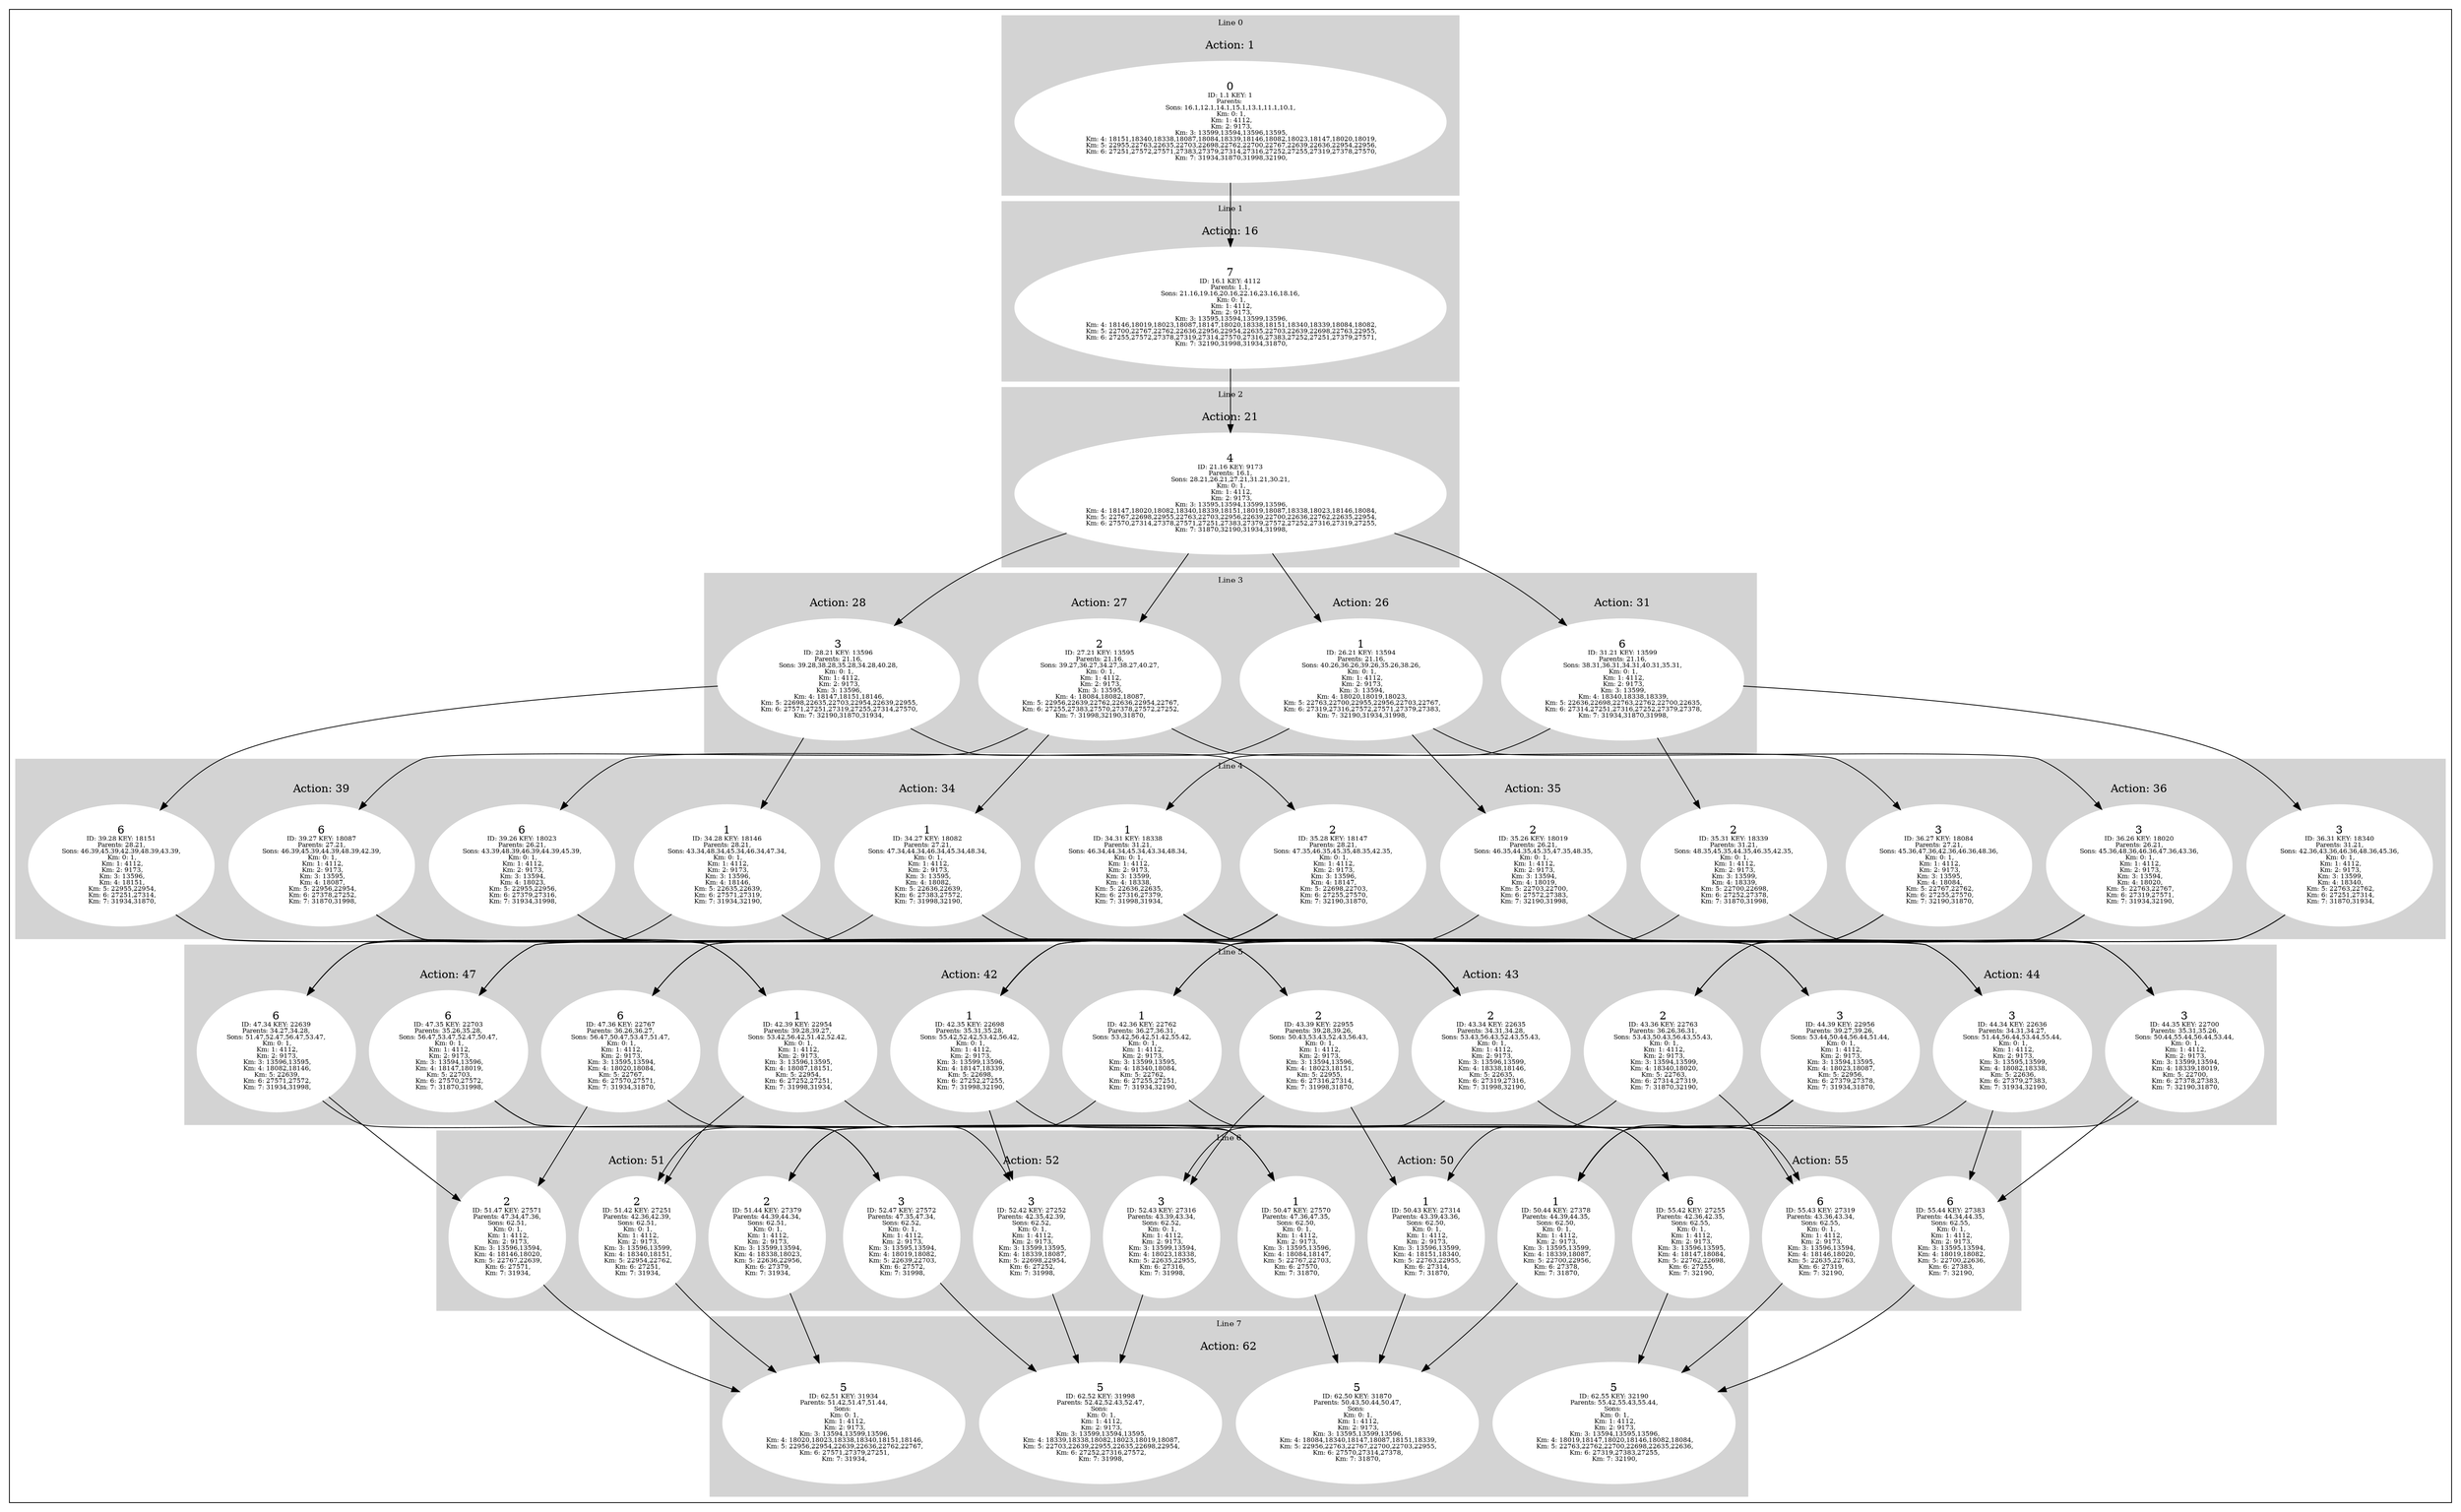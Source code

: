 digraph G {
subgraph cluster_info {

            subgraph cluster_5 {
            style=filled;
            color=lightgrey;
            node [style=filled,color=white];
            subgraph cluster_act_44 {
label = "Action: 44" 
step_44_34 [label=<3<BR /><FONT POINT-SIZE="8">ID: 44.34 KEY: 22636</FONT><BR /><FONT POINT-SIZE="8">Parents: 34.31,34.27,</FONT><BR /><FONT POINT-SIZE="8">Sons: 51.44,56.44,53.44,55.44,</FONT><BR /><FONT POINT-SIZE="8"> Km: 0: 1,</FONT><BR /><FONT POINT-SIZE="8"> Km: 1: 4112,</FONT><BR /><FONT POINT-SIZE="8"> Km: 2: 9173,</FONT><BR /><FONT POINT-SIZE="8"> Km: 3: 13595,13599,</FONT><BR /><FONT POINT-SIZE="8"> Km: 4: 18082,18338,</FONT><BR /><FONT POINT-SIZE="8"> Km: 5: 22636,</FONT><BR /><FONT POINT-SIZE="8"> Km: 6: 27379,27383,</FONT><BR /><FONT POINT-SIZE="8"> Km: 7: 31934,32190,</FONT>>]
step_44_39 [label=<3<BR /><FONT POINT-SIZE="8">ID: 44.39 KEY: 22956</FONT><BR /><FONT POINT-SIZE="8">Parents: 39.27,39.26,</FONT><BR /><FONT POINT-SIZE="8">Sons: 53.44,50.44,56.44,51.44,</FONT><BR /><FONT POINT-SIZE="8"> Km: 0: 1,</FONT><BR /><FONT POINT-SIZE="8"> Km: 1: 4112,</FONT><BR /><FONT POINT-SIZE="8"> Km: 2: 9173,</FONT><BR /><FONT POINT-SIZE="8"> Km: 3: 13594,13595,</FONT><BR /><FONT POINT-SIZE="8"> Km: 4: 18023,18087,</FONT><BR /><FONT POINT-SIZE="8"> Km: 5: 22956,</FONT><BR /><FONT POINT-SIZE="8"> Km: 6: 27379,27378,</FONT><BR /><FONT POINT-SIZE="8"> Km: 7: 31934,31870,</FONT>>]
step_44_35 [label=<3<BR /><FONT POINT-SIZE="8">ID: 44.35 KEY: 22700</FONT><BR /><FONT POINT-SIZE="8">Parents: 35.31,35.26,</FONT><BR /><FONT POINT-SIZE="8">Sons: 50.44,55.44,56.44,53.44,</FONT><BR /><FONT POINT-SIZE="8"> Km: 0: 1,</FONT><BR /><FONT POINT-SIZE="8"> Km: 1: 4112,</FONT><BR /><FONT POINT-SIZE="8"> Km: 2: 9173,</FONT><BR /><FONT POINT-SIZE="8"> Km: 3: 13599,13594,</FONT><BR /><FONT POINT-SIZE="8"> Km: 4: 18339,18019,</FONT><BR /><FONT POINT-SIZE="8"> Km: 5: 22700,</FONT><BR /><FONT POINT-SIZE="8"> Km: 6: 27378,27383,</FONT><BR /><FONT POINT-SIZE="8"> Km: 7: 32190,31870,</FONT>>]
}
subgraph cluster_act_43 {
label = "Action: 43" 
step_43_39 [label=<2<BR /><FONT POINT-SIZE="8">ID: 43.39 KEY: 22955</FONT><BR /><FONT POINT-SIZE="8">Parents: 39.28,39.26,</FONT><BR /><FONT POINT-SIZE="8">Sons: 50.43,53.43,52.43,56.43,</FONT><BR /><FONT POINT-SIZE="8"> Km: 0: 1,</FONT><BR /><FONT POINT-SIZE="8"> Km: 1: 4112,</FONT><BR /><FONT POINT-SIZE="8"> Km: 2: 9173,</FONT><BR /><FONT POINT-SIZE="8"> Km: 3: 13594,13596,</FONT><BR /><FONT POINT-SIZE="8"> Km: 4: 18023,18151,</FONT><BR /><FONT POINT-SIZE="8"> Km: 5: 22955,</FONT><BR /><FONT POINT-SIZE="8"> Km: 6: 27316,27314,</FONT><BR /><FONT POINT-SIZE="8"> Km: 7: 31998,31870,</FONT>>]
step_43_34 [label=<2<BR /><FONT POINT-SIZE="8">ID: 43.34 KEY: 22635</FONT><BR /><FONT POINT-SIZE="8">Parents: 34.31,34.28,</FONT><BR /><FONT POINT-SIZE="8">Sons: 53.43,56.43,52.43,55.43,</FONT><BR /><FONT POINT-SIZE="8"> Km: 0: 1,</FONT><BR /><FONT POINT-SIZE="8"> Km: 1: 4112,</FONT><BR /><FONT POINT-SIZE="8"> Km: 2: 9173,</FONT><BR /><FONT POINT-SIZE="8"> Km: 3: 13596,13599,</FONT><BR /><FONT POINT-SIZE="8"> Km: 4: 18338,18146,</FONT><BR /><FONT POINT-SIZE="8"> Km: 5: 22635,</FONT><BR /><FONT POINT-SIZE="8"> Km: 6: 27319,27316,</FONT><BR /><FONT POINT-SIZE="8"> Km: 7: 31998,32190,</FONT>>]
step_43_36 [label=<2<BR /><FONT POINT-SIZE="8">ID: 43.36 KEY: 22763</FONT><BR /><FONT POINT-SIZE="8">Parents: 36.26,36.31,</FONT><BR /><FONT POINT-SIZE="8">Sons: 53.43,50.43,56.43,55.43,</FONT><BR /><FONT POINT-SIZE="8"> Km: 0: 1,</FONT><BR /><FONT POINT-SIZE="8"> Km: 1: 4112,</FONT><BR /><FONT POINT-SIZE="8"> Km: 2: 9173,</FONT><BR /><FONT POINT-SIZE="8"> Km: 3: 13594,13599,</FONT><BR /><FONT POINT-SIZE="8"> Km: 4: 18340,18020,</FONT><BR /><FONT POINT-SIZE="8"> Km: 5: 22763,</FONT><BR /><FONT POINT-SIZE="8"> Km: 6: 27314,27319,</FONT><BR /><FONT POINT-SIZE="8"> Km: 7: 31870,32190,</FONT>>]
}
subgraph cluster_act_42 {
label = "Action: 42" 
step_42_35 [label=<1<BR /><FONT POINT-SIZE="8">ID: 42.35 KEY: 22698</FONT><BR /><FONT POINT-SIZE="8">Parents: 35.31,35.28,</FONT><BR /><FONT POINT-SIZE="8">Sons: 55.42,52.42,53.42,56.42,</FONT><BR /><FONT POINT-SIZE="8"> Km: 0: 1,</FONT><BR /><FONT POINT-SIZE="8"> Km: 1: 4112,</FONT><BR /><FONT POINT-SIZE="8"> Km: 2: 9173,</FONT><BR /><FONT POINT-SIZE="8"> Km: 3: 13599,13596,</FONT><BR /><FONT POINT-SIZE="8"> Km: 4: 18147,18339,</FONT><BR /><FONT POINT-SIZE="8"> Km: 5: 22698,</FONT><BR /><FONT POINT-SIZE="8"> Km: 6: 27252,27255,</FONT><BR /><FONT POINT-SIZE="8"> Km: 7: 31998,32190,</FONT>>]
step_42_39 [label=<1<BR /><FONT POINT-SIZE="8">ID: 42.39 KEY: 22954</FONT><BR /><FONT POINT-SIZE="8">Parents: 39.28,39.27,</FONT><BR /><FONT POINT-SIZE="8">Sons: 53.42,56.42,51.42,52.42,</FONT><BR /><FONT POINT-SIZE="8"> Km: 0: 1,</FONT><BR /><FONT POINT-SIZE="8"> Km: 1: 4112,</FONT><BR /><FONT POINT-SIZE="8"> Km: 2: 9173,</FONT><BR /><FONT POINT-SIZE="8"> Km: 3: 13596,13595,</FONT><BR /><FONT POINT-SIZE="8"> Km: 4: 18087,18151,</FONT><BR /><FONT POINT-SIZE="8"> Km: 5: 22954,</FONT><BR /><FONT POINT-SIZE="8"> Km: 6: 27252,27251,</FONT><BR /><FONT POINT-SIZE="8"> Km: 7: 31998,31934,</FONT>>]
step_42_36 [label=<1<BR /><FONT POINT-SIZE="8">ID: 42.36 KEY: 22762</FONT><BR /><FONT POINT-SIZE="8">Parents: 36.27,36.31,</FONT><BR /><FONT POINT-SIZE="8">Sons: 53.42,56.42,51.42,55.42,</FONT><BR /><FONT POINT-SIZE="8"> Km: 0: 1,</FONT><BR /><FONT POINT-SIZE="8"> Km: 1: 4112,</FONT><BR /><FONT POINT-SIZE="8"> Km: 2: 9173,</FONT><BR /><FONT POINT-SIZE="8"> Km: 3: 13599,13595,</FONT><BR /><FONT POINT-SIZE="8"> Km: 4: 18340,18084,</FONT><BR /><FONT POINT-SIZE="8"> Km: 5: 22762,</FONT><BR /><FONT POINT-SIZE="8"> Km: 6: 27255,27251,</FONT><BR /><FONT POINT-SIZE="8"> Km: 7: 31934,32190,</FONT>>]
}
subgraph cluster_act_44 {
label = "Action: 44" 
step_44_34 [label=<3<BR /><FONT POINT-SIZE="8">ID: 44.34 KEY: 22636</FONT><BR /><FONT POINT-SIZE="8">Parents: 34.31,34.27,</FONT><BR /><FONT POINT-SIZE="8">Sons: 51.44,56.44,53.44,55.44,</FONT><BR /><FONT POINT-SIZE="8"> Km: 0: 1,</FONT><BR /><FONT POINT-SIZE="8"> Km: 1: 4112,</FONT><BR /><FONT POINT-SIZE="8"> Km: 2: 9173,</FONT><BR /><FONT POINT-SIZE="8"> Km: 3: 13595,13599,</FONT><BR /><FONT POINT-SIZE="8"> Km: 4: 18082,18338,</FONT><BR /><FONT POINT-SIZE="8"> Km: 5: 22636,</FONT><BR /><FONT POINT-SIZE="8"> Km: 6: 27379,27383,</FONT><BR /><FONT POINT-SIZE="8"> Km: 7: 31934,32190,</FONT>>]
step_44_39 [label=<3<BR /><FONT POINT-SIZE="8">ID: 44.39 KEY: 22956</FONT><BR /><FONT POINT-SIZE="8">Parents: 39.27,39.26,</FONT><BR /><FONT POINT-SIZE="8">Sons: 53.44,50.44,56.44,51.44,</FONT><BR /><FONT POINT-SIZE="8"> Km: 0: 1,</FONT><BR /><FONT POINT-SIZE="8"> Km: 1: 4112,</FONT><BR /><FONT POINT-SIZE="8"> Km: 2: 9173,</FONT><BR /><FONT POINT-SIZE="8"> Km: 3: 13594,13595,</FONT><BR /><FONT POINT-SIZE="8"> Km: 4: 18023,18087,</FONT><BR /><FONT POINT-SIZE="8"> Km: 5: 22956,</FONT><BR /><FONT POINT-SIZE="8"> Km: 6: 27379,27378,</FONT><BR /><FONT POINT-SIZE="8"> Km: 7: 31934,31870,</FONT>>]
step_44_35 [label=<3<BR /><FONT POINT-SIZE="8">ID: 44.35 KEY: 22700</FONT><BR /><FONT POINT-SIZE="8">Parents: 35.31,35.26,</FONT><BR /><FONT POINT-SIZE="8">Sons: 50.44,55.44,56.44,53.44,</FONT><BR /><FONT POINT-SIZE="8"> Km: 0: 1,</FONT><BR /><FONT POINT-SIZE="8"> Km: 1: 4112,</FONT><BR /><FONT POINT-SIZE="8"> Km: 2: 9173,</FONT><BR /><FONT POINT-SIZE="8"> Km: 3: 13599,13594,</FONT><BR /><FONT POINT-SIZE="8"> Km: 4: 18339,18019,</FONT><BR /><FONT POINT-SIZE="8"> Km: 5: 22700,</FONT><BR /><FONT POINT-SIZE="8"> Km: 6: 27378,27383,</FONT><BR /><FONT POINT-SIZE="8"> Km: 7: 32190,31870,</FONT>>]
}
subgraph cluster_act_47 {
label = "Action: 47" 
step_47_35 [label=<6<BR /><FONT POINT-SIZE="8">ID: 47.35 KEY: 22703</FONT><BR /><FONT POINT-SIZE="8">Parents: 35.26,35.28,</FONT><BR /><FONT POINT-SIZE="8">Sons: 56.47,53.47,52.47,50.47,</FONT><BR /><FONT POINT-SIZE="8"> Km: 0: 1,</FONT><BR /><FONT POINT-SIZE="8"> Km: 1: 4112,</FONT><BR /><FONT POINT-SIZE="8"> Km: 2: 9173,</FONT><BR /><FONT POINT-SIZE="8"> Km: 3: 13594,13596,</FONT><BR /><FONT POINT-SIZE="8"> Km: 4: 18147,18019,</FONT><BR /><FONT POINT-SIZE="8"> Km: 5: 22703,</FONT><BR /><FONT POINT-SIZE="8"> Km: 6: 27570,27572,</FONT><BR /><FONT POINT-SIZE="8"> Km: 7: 31870,31998,</FONT>>]
step_47_34 [label=<6<BR /><FONT POINT-SIZE="8">ID: 47.34 KEY: 22639</FONT><BR /><FONT POINT-SIZE="8">Parents: 34.27,34.28,</FONT><BR /><FONT POINT-SIZE="8">Sons: 51.47,52.47,56.47,53.47,</FONT><BR /><FONT POINT-SIZE="8"> Km: 0: 1,</FONT><BR /><FONT POINT-SIZE="8"> Km: 1: 4112,</FONT><BR /><FONT POINT-SIZE="8"> Km: 2: 9173,</FONT><BR /><FONT POINT-SIZE="8"> Km: 3: 13596,13595,</FONT><BR /><FONT POINT-SIZE="8"> Km: 4: 18082,18146,</FONT><BR /><FONT POINT-SIZE="8"> Km: 5: 22639,</FONT><BR /><FONT POINT-SIZE="8"> Km: 6: 27571,27572,</FONT><BR /><FONT POINT-SIZE="8"> Km: 7: 31934,31998,</FONT>>]
step_47_36 [label=<6<BR /><FONT POINT-SIZE="8">ID: 47.36 KEY: 22767</FONT><BR /><FONT POINT-SIZE="8">Parents: 36.26,36.27,</FONT><BR /><FONT POINT-SIZE="8">Sons: 56.47,50.47,53.47,51.47,</FONT><BR /><FONT POINT-SIZE="8"> Km: 0: 1,</FONT><BR /><FONT POINT-SIZE="8"> Km: 1: 4112,</FONT><BR /><FONT POINT-SIZE="8"> Km: 2: 9173,</FONT><BR /><FONT POINT-SIZE="8"> Km: 3: 13595,13594,</FONT><BR /><FONT POINT-SIZE="8"> Km: 4: 18020,18084,</FONT><BR /><FONT POINT-SIZE="8"> Km: 5: 22767,</FONT><BR /><FONT POINT-SIZE="8"> Km: 6: 27570,27571,</FONT><BR /><FONT POINT-SIZE="8"> Km: 7: 31934,31870,</FONT>>]
}
subgraph cluster_act_44 {
label = "Action: 44" 
step_44_34 [label=<3<BR /><FONT POINT-SIZE="8">ID: 44.34 KEY: 22636</FONT><BR /><FONT POINT-SIZE="8">Parents: 34.31,34.27,</FONT><BR /><FONT POINT-SIZE="8">Sons: 51.44,56.44,53.44,55.44,</FONT><BR /><FONT POINT-SIZE="8"> Km: 0: 1,</FONT><BR /><FONT POINT-SIZE="8"> Km: 1: 4112,</FONT><BR /><FONT POINT-SIZE="8"> Km: 2: 9173,</FONT><BR /><FONT POINT-SIZE="8"> Km: 3: 13595,13599,</FONT><BR /><FONT POINT-SIZE="8"> Km: 4: 18082,18338,</FONT><BR /><FONT POINT-SIZE="8"> Km: 5: 22636,</FONT><BR /><FONT POINT-SIZE="8"> Km: 6: 27379,27383,</FONT><BR /><FONT POINT-SIZE="8"> Km: 7: 31934,32190,</FONT>>]
step_44_39 [label=<3<BR /><FONT POINT-SIZE="8">ID: 44.39 KEY: 22956</FONT><BR /><FONT POINT-SIZE="8">Parents: 39.27,39.26,</FONT><BR /><FONT POINT-SIZE="8">Sons: 53.44,50.44,56.44,51.44,</FONT><BR /><FONT POINT-SIZE="8"> Km: 0: 1,</FONT><BR /><FONT POINT-SIZE="8"> Km: 1: 4112,</FONT><BR /><FONT POINT-SIZE="8"> Km: 2: 9173,</FONT><BR /><FONT POINT-SIZE="8"> Km: 3: 13594,13595,</FONT><BR /><FONT POINT-SIZE="8"> Km: 4: 18023,18087,</FONT><BR /><FONT POINT-SIZE="8"> Km: 5: 22956,</FONT><BR /><FONT POINT-SIZE="8"> Km: 6: 27379,27378,</FONT><BR /><FONT POINT-SIZE="8"> Km: 7: 31934,31870,</FONT>>]
step_44_35 [label=<3<BR /><FONT POINT-SIZE="8">ID: 44.35 KEY: 22700</FONT><BR /><FONT POINT-SIZE="8">Parents: 35.31,35.26,</FONT><BR /><FONT POINT-SIZE="8">Sons: 50.44,55.44,56.44,53.44,</FONT><BR /><FONT POINT-SIZE="8"> Km: 0: 1,</FONT><BR /><FONT POINT-SIZE="8"> Km: 1: 4112,</FONT><BR /><FONT POINT-SIZE="8"> Km: 2: 9173,</FONT><BR /><FONT POINT-SIZE="8"> Km: 3: 13599,13594,</FONT><BR /><FONT POINT-SIZE="8"> Km: 4: 18339,18019,</FONT><BR /><FONT POINT-SIZE="8"> Km: 5: 22700,</FONT><BR /><FONT POINT-SIZE="8"> Km: 6: 27378,27383,</FONT><BR /><FONT POINT-SIZE="8"> Km: 7: 32190,31870,</FONT>>]
}
subgraph cluster_act_43 {
label = "Action: 43" 
step_43_39 [label=<2<BR /><FONT POINT-SIZE="8">ID: 43.39 KEY: 22955</FONT><BR /><FONT POINT-SIZE="8">Parents: 39.28,39.26,</FONT><BR /><FONT POINT-SIZE="8">Sons: 50.43,53.43,52.43,56.43,</FONT><BR /><FONT POINT-SIZE="8"> Km: 0: 1,</FONT><BR /><FONT POINT-SIZE="8"> Km: 1: 4112,</FONT><BR /><FONT POINT-SIZE="8"> Km: 2: 9173,</FONT><BR /><FONT POINT-SIZE="8"> Km: 3: 13594,13596,</FONT><BR /><FONT POINT-SIZE="8"> Km: 4: 18023,18151,</FONT><BR /><FONT POINT-SIZE="8"> Km: 5: 22955,</FONT><BR /><FONT POINT-SIZE="8"> Km: 6: 27316,27314,</FONT><BR /><FONT POINT-SIZE="8"> Km: 7: 31998,31870,</FONT>>]
step_43_34 [label=<2<BR /><FONT POINT-SIZE="8">ID: 43.34 KEY: 22635</FONT><BR /><FONT POINT-SIZE="8">Parents: 34.31,34.28,</FONT><BR /><FONT POINT-SIZE="8">Sons: 53.43,56.43,52.43,55.43,</FONT><BR /><FONT POINT-SIZE="8"> Km: 0: 1,</FONT><BR /><FONT POINT-SIZE="8"> Km: 1: 4112,</FONT><BR /><FONT POINT-SIZE="8"> Km: 2: 9173,</FONT><BR /><FONT POINT-SIZE="8"> Km: 3: 13596,13599,</FONT><BR /><FONT POINT-SIZE="8"> Km: 4: 18338,18146,</FONT><BR /><FONT POINT-SIZE="8"> Km: 5: 22635,</FONT><BR /><FONT POINT-SIZE="8"> Km: 6: 27319,27316,</FONT><BR /><FONT POINT-SIZE="8"> Km: 7: 31998,32190,</FONT>>]
step_43_36 [label=<2<BR /><FONT POINT-SIZE="8">ID: 43.36 KEY: 22763</FONT><BR /><FONT POINT-SIZE="8">Parents: 36.26,36.31,</FONT><BR /><FONT POINT-SIZE="8">Sons: 53.43,50.43,56.43,55.43,</FONT><BR /><FONT POINT-SIZE="8"> Km: 0: 1,</FONT><BR /><FONT POINT-SIZE="8"> Km: 1: 4112,</FONT><BR /><FONT POINT-SIZE="8"> Km: 2: 9173,</FONT><BR /><FONT POINT-SIZE="8"> Km: 3: 13594,13599,</FONT><BR /><FONT POINT-SIZE="8"> Km: 4: 18340,18020,</FONT><BR /><FONT POINT-SIZE="8"> Km: 5: 22763,</FONT><BR /><FONT POINT-SIZE="8"> Km: 6: 27314,27319,</FONT><BR /><FONT POINT-SIZE="8"> Km: 7: 31870,32190,</FONT>>]
}
subgraph cluster_act_47 {
label = "Action: 47" 
step_47_35 [label=<6<BR /><FONT POINT-SIZE="8">ID: 47.35 KEY: 22703</FONT><BR /><FONT POINT-SIZE="8">Parents: 35.26,35.28,</FONT><BR /><FONT POINT-SIZE="8">Sons: 56.47,53.47,52.47,50.47,</FONT><BR /><FONT POINT-SIZE="8"> Km: 0: 1,</FONT><BR /><FONT POINT-SIZE="8"> Km: 1: 4112,</FONT><BR /><FONT POINT-SIZE="8"> Km: 2: 9173,</FONT><BR /><FONT POINT-SIZE="8"> Km: 3: 13594,13596,</FONT><BR /><FONT POINT-SIZE="8"> Km: 4: 18147,18019,</FONT><BR /><FONT POINT-SIZE="8"> Km: 5: 22703,</FONT><BR /><FONT POINT-SIZE="8"> Km: 6: 27570,27572,</FONT><BR /><FONT POINT-SIZE="8"> Km: 7: 31870,31998,</FONT>>]
step_47_34 [label=<6<BR /><FONT POINT-SIZE="8">ID: 47.34 KEY: 22639</FONT><BR /><FONT POINT-SIZE="8">Parents: 34.27,34.28,</FONT><BR /><FONT POINT-SIZE="8">Sons: 51.47,52.47,56.47,53.47,</FONT><BR /><FONT POINT-SIZE="8"> Km: 0: 1,</FONT><BR /><FONT POINT-SIZE="8"> Km: 1: 4112,</FONT><BR /><FONT POINT-SIZE="8"> Km: 2: 9173,</FONT><BR /><FONT POINT-SIZE="8"> Km: 3: 13596,13595,</FONT><BR /><FONT POINT-SIZE="8"> Km: 4: 18082,18146,</FONT><BR /><FONT POINT-SIZE="8"> Km: 5: 22639,</FONT><BR /><FONT POINT-SIZE="8"> Km: 6: 27571,27572,</FONT><BR /><FONT POINT-SIZE="8"> Km: 7: 31934,31998,</FONT>>]
step_47_36 [label=<6<BR /><FONT POINT-SIZE="8">ID: 47.36 KEY: 22767</FONT><BR /><FONT POINT-SIZE="8">Parents: 36.26,36.27,</FONT><BR /><FONT POINT-SIZE="8">Sons: 56.47,50.47,53.47,51.47,</FONT><BR /><FONT POINT-SIZE="8"> Km: 0: 1,</FONT><BR /><FONT POINT-SIZE="8"> Km: 1: 4112,</FONT><BR /><FONT POINT-SIZE="8"> Km: 2: 9173,</FONT><BR /><FONT POINT-SIZE="8"> Km: 3: 13595,13594,</FONT><BR /><FONT POINT-SIZE="8"> Km: 4: 18020,18084,</FONT><BR /><FONT POINT-SIZE="8"> Km: 5: 22767,</FONT><BR /><FONT POINT-SIZE="8"> Km: 6: 27570,27571,</FONT><BR /><FONT POINT-SIZE="8"> Km: 7: 31934,31870,</FONT>>]
}
subgraph cluster_act_43 {
label = "Action: 43" 
step_43_39 [label=<2<BR /><FONT POINT-SIZE="8">ID: 43.39 KEY: 22955</FONT><BR /><FONT POINT-SIZE="8">Parents: 39.28,39.26,</FONT><BR /><FONT POINT-SIZE="8">Sons: 50.43,53.43,52.43,56.43,</FONT><BR /><FONT POINT-SIZE="8"> Km: 0: 1,</FONT><BR /><FONT POINT-SIZE="8"> Km: 1: 4112,</FONT><BR /><FONT POINT-SIZE="8"> Km: 2: 9173,</FONT><BR /><FONT POINT-SIZE="8"> Km: 3: 13594,13596,</FONT><BR /><FONT POINT-SIZE="8"> Km: 4: 18023,18151,</FONT><BR /><FONT POINT-SIZE="8"> Km: 5: 22955,</FONT><BR /><FONT POINT-SIZE="8"> Km: 6: 27316,27314,</FONT><BR /><FONT POINT-SIZE="8"> Km: 7: 31998,31870,</FONT>>]
step_43_34 [label=<2<BR /><FONT POINT-SIZE="8">ID: 43.34 KEY: 22635</FONT><BR /><FONT POINT-SIZE="8">Parents: 34.31,34.28,</FONT><BR /><FONT POINT-SIZE="8">Sons: 53.43,56.43,52.43,55.43,</FONT><BR /><FONT POINT-SIZE="8"> Km: 0: 1,</FONT><BR /><FONT POINT-SIZE="8"> Km: 1: 4112,</FONT><BR /><FONT POINT-SIZE="8"> Km: 2: 9173,</FONT><BR /><FONT POINT-SIZE="8"> Km: 3: 13596,13599,</FONT><BR /><FONT POINT-SIZE="8"> Km: 4: 18338,18146,</FONT><BR /><FONT POINT-SIZE="8"> Km: 5: 22635,</FONT><BR /><FONT POINT-SIZE="8"> Km: 6: 27319,27316,</FONT><BR /><FONT POINT-SIZE="8"> Km: 7: 31998,32190,</FONT>>]
step_43_36 [label=<2<BR /><FONT POINT-SIZE="8">ID: 43.36 KEY: 22763</FONT><BR /><FONT POINT-SIZE="8">Parents: 36.26,36.31,</FONT><BR /><FONT POINT-SIZE="8">Sons: 53.43,50.43,56.43,55.43,</FONT><BR /><FONT POINT-SIZE="8"> Km: 0: 1,</FONT><BR /><FONT POINT-SIZE="8"> Km: 1: 4112,</FONT><BR /><FONT POINT-SIZE="8"> Km: 2: 9173,</FONT><BR /><FONT POINT-SIZE="8"> Km: 3: 13594,13599,</FONT><BR /><FONT POINT-SIZE="8"> Km: 4: 18340,18020,</FONT><BR /><FONT POINT-SIZE="8"> Km: 5: 22763,</FONT><BR /><FONT POINT-SIZE="8"> Km: 6: 27314,27319,</FONT><BR /><FONT POINT-SIZE="8"> Km: 7: 31870,32190,</FONT>>]
}
subgraph cluster_act_47 {
label = "Action: 47" 
step_47_35 [label=<6<BR /><FONT POINT-SIZE="8">ID: 47.35 KEY: 22703</FONT><BR /><FONT POINT-SIZE="8">Parents: 35.26,35.28,</FONT><BR /><FONT POINT-SIZE="8">Sons: 56.47,53.47,52.47,50.47,</FONT><BR /><FONT POINT-SIZE="8"> Km: 0: 1,</FONT><BR /><FONT POINT-SIZE="8"> Km: 1: 4112,</FONT><BR /><FONT POINT-SIZE="8"> Km: 2: 9173,</FONT><BR /><FONT POINT-SIZE="8"> Km: 3: 13594,13596,</FONT><BR /><FONT POINT-SIZE="8"> Km: 4: 18147,18019,</FONT><BR /><FONT POINT-SIZE="8"> Km: 5: 22703,</FONT><BR /><FONT POINT-SIZE="8"> Km: 6: 27570,27572,</FONT><BR /><FONT POINT-SIZE="8"> Km: 7: 31870,31998,</FONT>>]
step_47_34 [label=<6<BR /><FONT POINT-SIZE="8">ID: 47.34 KEY: 22639</FONT><BR /><FONT POINT-SIZE="8">Parents: 34.27,34.28,</FONT><BR /><FONT POINT-SIZE="8">Sons: 51.47,52.47,56.47,53.47,</FONT><BR /><FONT POINT-SIZE="8"> Km: 0: 1,</FONT><BR /><FONT POINT-SIZE="8"> Km: 1: 4112,</FONT><BR /><FONT POINT-SIZE="8"> Km: 2: 9173,</FONT><BR /><FONT POINT-SIZE="8"> Km: 3: 13596,13595,</FONT><BR /><FONT POINT-SIZE="8"> Km: 4: 18082,18146,</FONT><BR /><FONT POINT-SIZE="8"> Km: 5: 22639,</FONT><BR /><FONT POINT-SIZE="8"> Km: 6: 27571,27572,</FONT><BR /><FONT POINT-SIZE="8"> Km: 7: 31934,31998,</FONT>>]
step_47_36 [label=<6<BR /><FONT POINT-SIZE="8">ID: 47.36 KEY: 22767</FONT><BR /><FONT POINT-SIZE="8">Parents: 36.26,36.27,</FONT><BR /><FONT POINT-SIZE="8">Sons: 56.47,50.47,53.47,51.47,</FONT><BR /><FONT POINT-SIZE="8"> Km: 0: 1,</FONT><BR /><FONT POINT-SIZE="8"> Km: 1: 4112,</FONT><BR /><FONT POINT-SIZE="8"> Km: 2: 9173,</FONT><BR /><FONT POINT-SIZE="8"> Km: 3: 13595,13594,</FONT><BR /><FONT POINT-SIZE="8"> Km: 4: 18020,18084,</FONT><BR /><FONT POINT-SIZE="8"> Km: 5: 22767,</FONT><BR /><FONT POINT-SIZE="8"> Km: 6: 27570,27571,</FONT><BR /><FONT POINT-SIZE="8"> Km: 7: 31934,31870,</FONT>>]
}
subgraph cluster_act_42 {
label = "Action: 42" 
step_42_35 [label=<1<BR /><FONT POINT-SIZE="8">ID: 42.35 KEY: 22698</FONT><BR /><FONT POINT-SIZE="8">Parents: 35.31,35.28,</FONT><BR /><FONT POINT-SIZE="8">Sons: 55.42,52.42,53.42,56.42,</FONT><BR /><FONT POINT-SIZE="8"> Km: 0: 1,</FONT><BR /><FONT POINT-SIZE="8"> Km: 1: 4112,</FONT><BR /><FONT POINT-SIZE="8"> Km: 2: 9173,</FONT><BR /><FONT POINT-SIZE="8"> Km: 3: 13599,13596,</FONT><BR /><FONT POINT-SIZE="8"> Km: 4: 18147,18339,</FONT><BR /><FONT POINT-SIZE="8"> Km: 5: 22698,</FONT><BR /><FONT POINT-SIZE="8"> Km: 6: 27252,27255,</FONT><BR /><FONT POINT-SIZE="8"> Km: 7: 31998,32190,</FONT>>]
step_42_39 [label=<1<BR /><FONT POINT-SIZE="8">ID: 42.39 KEY: 22954</FONT><BR /><FONT POINT-SIZE="8">Parents: 39.28,39.27,</FONT><BR /><FONT POINT-SIZE="8">Sons: 53.42,56.42,51.42,52.42,</FONT><BR /><FONT POINT-SIZE="8"> Km: 0: 1,</FONT><BR /><FONT POINT-SIZE="8"> Km: 1: 4112,</FONT><BR /><FONT POINT-SIZE="8"> Km: 2: 9173,</FONT><BR /><FONT POINT-SIZE="8"> Km: 3: 13596,13595,</FONT><BR /><FONT POINT-SIZE="8"> Km: 4: 18087,18151,</FONT><BR /><FONT POINT-SIZE="8"> Km: 5: 22954,</FONT><BR /><FONT POINT-SIZE="8"> Km: 6: 27252,27251,</FONT><BR /><FONT POINT-SIZE="8"> Km: 7: 31998,31934,</FONT>>]
step_42_36 [label=<1<BR /><FONT POINT-SIZE="8">ID: 42.36 KEY: 22762</FONT><BR /><FONT POINT-SIZE="8">Parents: 36.27,36.31,</FONT><BR /><FONT POINT-SIZE="8">Sons: 53.42,56.42,51.42,55.42,</FONT><BR /><FONT POINT-SIZE="8"> Km: 0: 1,</FONT><BR /><FONT POINT-SIZE="8"> Km: 1: 4112,</FONT><BR /><FONT POINT-SIZE="8"> Km: 2: 9173,</FONT><BR /><FONT POINT-SIZE="8"> Km: 3: 13599,13595,</FONT><BR /><FONT POINT-SIZE="8"> Km: 4: 18340,18084,</FONT><BR /><FONT POINT-SIZE="8"> Km: 5: 22762,</FONT><BR /><FONT POINT-SIZE="8"> Km: 6: 27255,27251,</FONT><BR /><FONT POINT-SIZE="8"> Km: 7: 31934,32190,</FONT>>]
}
subgraph cluster_act_42 {
label = "Action: 42" 
step_42_35 [label=<1<BR /><FONT POINT-SIZE="8">ID: 42.35 KEY: 22698</FONT><BR /><FONT POINT-SIZE="8">Parents: 35.31,35.28,</FONT><BR /><FONT POINT-SIZE="8">Sons: 55.42,52.42,53.42,56.42,</FONT><BR /><FONT POINT-SIZE="8"> Km: 0: 1,</FONT><BR /><FONT POINT-SIZE="8"> Km: 1: 4112,</FONT><BR /><FONT POINT-SIZE="8"> Km: 2: 9173,</FONT><BR /><FONT POINT-SIZE="8"> Km: 3: 13599,13596,</FONT><BR /><FONT POINT-SIZE="8"> Km: 4: 18147,18339,</FONT><BR /><FONT POINT-SIZE="8"> Km: 5: 22698,</FONT><BR /><FONT POINT-SIZE="8"> Km: 6: 27252,27255,</FONT><BR /><FONT POINT-SIZE="8"> Km: 7: 31998,32190,</FONT>>]
step_42_39 [label=<1<BR /><FONT POINT-SIZE="8">ID: 42.39 KEY: 22954</FONT><BR /><FONT POINT-SIZE="8">Parents: 39.28,39.27,</FONT><BR /><FONT POINT-SIZE="8">Sons: 53.42,56.42,51.42,52.42,</FONT><BR /><FONT POINT-SIZE="8"> Km: 0: 1,</FONT><BR /><FONT POINT-SIZE="8"> Km: 1: 4112,</FONT><BR /><FONT POINT-SIZE="8"> Km: 2: 9173,</FONT><BR /><FONT POINT-SIZE="8"> Km: 3: 13596,13595,</FONT><BR /><FONT POINT-SIZE="8"> Km: 4: 18087,18151,</FONT><BR /><FONT POINT-SIZE="8"> Km: 5: 22954,</FONT><BR /><FONT POINT-SIZE="8"> Km: 6: 27252,27251,</FONT><BR /><FONT POINT-SIZE="8"> Km: 7: 31998,31934,</FONT>>]
step_42_36 [label=<1<BR /><FONT POINT-SIZE="8">ID: 42.36 KEY: 22762</FONT><BR /><FONT POINT-SIZE="8">Parents: 36.27,36.31,</FONT><BR /><FONT POINT-SIZE="8">Sons: 53.42,56.42,51.42,55.42,</FONT><BR /><FONT POINT-SIZE="8"> Km: 0: 1,</FONT><BR /><FONT POINT-SIZE="8"> Km: 1: 4112,</FONT><BR /><FONT POINT-SIZE="8"> Km: 2: 9173,</FONT><BR /><FONT POINT-SIZE="8"> Km: 3: 13599,13595,</FONT><BR /><FONT POINT-SIZE="8"> Km: 4: 18340,18084,</FONT><BR /><FONT POINT-SIZE="8"> Km: 5: 22762,</FONT><BR /><FONT POINT-SIZE="8"> Km: 6: 27255,27251,</FONT><BR /><FONT POINT-SIZE="8"> Km: 7: 31934,32190,</FONT>>]
}

            fontsize="10"
            label = "Line 5";
            }
            subgraph cluster_0 {
            style=filled;
            color=lightgrey;
            node [style=filled,color=white];
            subgraph cluster_act_1 {
label = "Action: 1" 
step_1_1 [label=<0<BR /><FONT POINT-SIZE="8">ID: 1.1 KEY: 1</FONT><BR /><FONT POINT-SIZE="8">Parents: </FONT><BR /><FONT POINT-SIZE="8">Sons: 16.1,12.1,14.1,15.1,13.1,11.1,10.1,</FONT><BR /><FONT POINT-SIZE="8"> Km: 0: 1,</FONT><BR /><FONT POINT-SIZE="8"> Km: 1: 4112,</FONT><BR /><FONT POINT-SIZE="8"> Km: 2: 9173,</FONT><BR /><FONT POINT-SIZE="8"> Km: 3: 13599,13594,13596,13595,</FONT><BR /><FONT POINT-SIZE="8"> Km: 4: 18151,18340,18338,18087,18084,18339,18146,18082,18023,18147,18020,18019,</FONT><BR /><FONT POINT-SIZE="8"> Km: 5: 22955,22763,22635,22703,22698,22762,22700,22767,22639,22636,22954,22956,</FONT><BR /><FONT POINT-SIZE="8"> Km: 6: 27251,27572,27571,27383,27379,27314,27316,27252,27255,27319,27378,27570,</FONT><BR /><FONT POINT-SIZE="8"> Km: 7: 31934,31870,31998,32190,</FONT>>]
}

            fontsize="10"
            label = "Line 0";
            }
            subgraph cluster_2 {
            style=filled;
            color=lightgrey;
            node [style=filled,color=white];
            subgraph cluster_act_21 {
label = "Action: 21" 
step_21_16 [label=<4<BR /><FONT POINT-SIZE="8">ID: 21.16 KEY: 9173</FONT><BR /><FONT POINT-SIZE="8">Parents: 16.1,</FONT><BR /><FONT POINT-SIZE="8">Sons: 28.21,26.21,27.21,31.21,30.21,</FONT><BR /><FONT POINT-SIZE="8"> Km: 0: 1,</FONT><BR /><FONT POINT-SIZE="8"> Km: 1: 4112,</FONT><BR /><FONT POINT-SIZE="8"> Km: 2: 9173,</FONT><BR /><FONT POINT-SIZE="8"> Km: 3: 13595,13594,13599,13596,</FONT><BR /><FONT POINT-SIZE="8"> Km: 4: 18147,18020,18082,18340,18339,18151,18019,18087,18338,18023,18146,18084,</FONT><BR /><FONT POINT-SIZE="8"> Km: 5: 22767,22698,22955,22763,22703,22956,22639,22700,22636,22762,22635,22954,</FONT><BR /><FONT POINT-SIZE="8"> Km: 6: 27570,27314,27378,27571,27251,27383,27379,27572,27252,27316,27319,27255,</FONT><BR /><FONT POINT-SIZE="8"> Km: 7: 31870,32190,31934,31998,</FONT>>]
}

            fontsize="10"
            label = "Line 2";
            }
            subgraph cluster_6 {
            style=filled;
            color=lightgrey;
            node [style=filled,color=white];
            subgraph cluster_act_50 {
label = "Action: 50" 
step_50_43 [label=<1<BR /><FONT POINT-SIZE="8">ID: 50.43 KEY: 27314</FONT><BR /><FONT POINT-SIZE="8">Parents: 43.39,43.36,</FONT><BR /><FONT POINT-SIZE="8">Sons: 62.50,</FONT><BR /><FONT POINT-SIZE="8"> Km: 0: 1,</FONT><BR /><FONT POINT-SIZE="8"> Km: 1: 4112,</FONT><BR /><FONT POINT-SIZE="8"> Km: 2: 9173,</FONT><BR /><FONT POINT-SIZE="8"> Km: 3: 13596,13599,</FONT><BR /><FONT POINT-SIZE="8"> Km: 4: 18151,18340,</FONT><BR /><FONT POINT-SIZE="8"> Km: 5: 22763,22955,</FONT><BR /><FONT POINT-SIZE="8"> Km: 6: 27314,</FONT><BR /><FONT POINT-SIZE="8"> Km: 7: 31870,</FONT>>]
step_50_44 [label=<1<BR /><FONT POINT-SIZE="8">ID: 50.44 KEY: 27378</FONT><BR /><FONT POINT-SIZE="8">Parents: 44.39,44.35,</FONT><BR /><FONT POINT-SIZE="8">Sons: 62.50,</FONT><BR /><FONT POINT-SIZE="8"> Km: 0: 1,</FONT><BR /><FONT POINT-SIZE="8"> Km: 1: 4112,</FONT><BR /><FONT POINT-SIZE="8"> Km: 2: 9173,</FONT><BR /><FONT POINT-SIZE="8"> Km: 3: 13595,13599,</FONT><BR /><FONT POINT-SIZE="8"> Km: 4: 18339,18087,</FONT><BR /><FONT POINT-SIZE="8"> Km: 5: 22700,22956,</FONT><BR /><FONT POINT-SIZE="8"> Km: 6: 27378,</FONT><BR /><FONT POINT-SIZE="8"> Km: 7: 31870,</FONT>>]
step_50_47 [label=<1<BR /><FONT POINT-SIZE="8">ID: 50.47 KEY: 27570</FONT><BR /><FONT POINT-SIZE="8">Parents: 47.36,47.35,</FONT><BR /><FONT POINT-SIZE="8">Sons: 62.50,</FONT><BR /><FONT POINT-SIZE="8"> Km: 0: 1,</FONT><BR /><FONT POINT-SIZE="8"> Km: 1: 4112,</FONT><BR /><FONT POINT-SIZE="8"> Km: 2: 9173,</FONT><BR /><FONT POINT-SIZE="8"> Km: 3: 13595,13596,</FONT><BR /><FONT POINT-SIZE="8"> Km: 4: 18084,18147,</FONT><BR /><FONT POINT-SIZE="8"> Km: 5: 22767,22703,</FONT><BR /><FONT POINT-SIZE="8"> Km: 6: 27570,</FONT><BR /><FONT POINT-SIZE="8"> Km: 7: 31870,</FONT>>]
}
subgraph cluster_act_50 {
label = "Action: 50" 
step_50_43 [label=<1<BR /><FONT POINT-SIZE="8">ID: 50.43 KEY: 27314</FONT><BR /><FONT POINT-SIZE="8">Parents: 43.39,43.36,</FONT><BR /><FONT POINT-SIZE="8">Sons: 62.50,</FONT><BR /><FONT POINT-SIZE="8"> Km: 0: 1,</FONT><BR /><FONT POINT-SIZE="8"> Km: 1: 4112,</FONT><BR /><FONT POINT-SIZE="8"> Km: 2: 9173,</FONT><BR /><FONT POINT-SIZE="8"> Km: 3: 13596,13599,</FONT><BR /><FONT POINT-SIZE="8"> Km: 4: 18151,18340,</FONT><BR /><FONT POINT-SIZE="8"> Km: 5: 22763,22955,</FONT><BR /><FONT POINT-SIZE="8"> Km: 6: 27314,</FONT><BR /><FONT POINT-SIZE="8"> Km: 7: 31870,</FONT>>]
step_50_44 [label=<1<BR /><FONT POINT-SIZE="8">ID: 50.44 KEY: 27378</FONT><BR /><FONT POINT-SIZE="8">Parents: 44.39,44.35,</FONT><BR /><FONT POINT-SIZE="8">Sons: 62.50,</FONT><BR /><FONT POINT-SIZE="8"> Km: 0: 1,</FONT><BR /><FONT POINT-SIZE="8"> Km: 1: 4112,</FONT><BR /><FONT POINT-SIZE="8"> Km: 2: 9173,</FONT><BR /><FONT POINT-SIZE="8"> Km: 3: 13595,13599,</FONT><BR /><FONT POINT-SIZE="8"> Km: 4: 18339,18087,</FONT><BR /><FONT POINT-SIZE="8"> Km: 5: 22700,22956,</FONT><BR /><FONT POINT-SIZE="8"> Km: 6: 27378,</FONT><BR /><FONT POINT-SIZE="8"> Km: 7: 31870,</FONT>>]
step_50_47 [label=<1<BR /><FONT POINT-SIZE="8">ID: 50.47 KEY: 27570</FONT><BR /><FONT POINT-SIZE="8">Parents: 47.36,47.35,</FONT><BR /><FONT POINT-SIZE="8">Sons: 62.50,</FONT><BR /><FONT POINT-SIZE="8"> Km: 0: 1,</FONT><BR /><FONT POINT-SIZE="8"> Km: 1: 4112,</FONT><BR /><FONT POINT-SIZE="8"> Km: 2: 9173,</FONT><BR /><FONT POINT-SIZE="8"> Km: 3: 13595,13596,</FONT><BR /><FONT POINT-SIZE="8"> Km: 4: 18084,18147,</FONT><BR /><FONT POINT-SIZE="8"> Km: 5: 22767,22703,</FONT><BR /><FONT POINT-SIZE="8"> Km: 6: 27570,</FONT><BR /><FONT POINT-SIZE="8"> Km: 7: 31870,</FONT>>]
}
subgraph cluster_act_52 {
label = "Action: 52" 
step_52_47 [label=<3<BR /><FONT POINT-SIZE="8">ID: 52.47 KEY: 27572</FONT><BR /><FONT POINT-SIZE="8">Parents: 47.35,47.34,</FONT><BR /><FONT POINT-SIZE="8">Sons: 62.52,</FONT><BR /><FONT POINT-SIZE="8"> Km: 0: 1,</FONT><BR /><FONT POINT-SIZE="8"> Km: 1: 4112,</FONT><BR /><FONT POINT-SIZE="8"> Km: 2: 9173,</FONT><BR /><FONT POINT-SIZE="8"> Km: 3: 13595,13594,</FONT><BR /><FONT POINT-SIZE="8"> Km: 4: 18019,18082,</FONT><BR /><FONT POINT-SIZE="8"> Km: 5: 22639,22703,</FONT><BR /><FONT POINT-SIZE="8"> Km: 6: 27572,</FONT><BR /><FONT POINT-SIZE="8"> Km: 7: 31998,</FONT>>]
step_52_43 [label=<3<BR /><FONT POINT-SIZE="8">ID: 52.43 KEY: 27316</FONT><BR /><FONT POINT-SIZE="8">Parents: 43.39,43.34,</FONT><BR /><FONT POINT-SIZE="8">Sons: 62.52,</FONT><BR /><FONT POINT-SIZE="8"> Km: 0: 1,</FONT><BR /><FONT POINT-SIZE="8"> Km: 1: 4112,</FONT><BR /><FONT POINT-SIZE="8"> Km: 2: 9173,</FONT><BR /><FONT POINT-SIZE="8"> Km: 3: 13599,13594,</FONT><BR /><FONT POINT-SIZE="8"> Km: 4: 18023,18338,</FONT><BR /><FONT POINT-SIZE="8"> Km: 5: 22635,22955,</FONT><BR /><FONT POINT-SIZE="8"> Km: 6: 27316,</FONT><BR /><FONT POINT-SIZE="8"> Km: 7: 31998,</FONT>>]
step_52_42 [label=<3<BR /><FONT POINT-SIZE="8">ID: 52.42 KEY: 27252</FONT><BR /><FONT POINT-SIZE="8">Parents: 42.35,42.39,</FONT><BR /><FONT POINT-SIZE="8">Sons: 62.52,</FONT><BR /><FONT POINT-SIZE="8"> Km: 0: 1,</FONT><BR /><FONT POINT-SIZE="8"> Km: 1: 4112,</FONT><BR /><FONT POINT-SIZE="8"> Km: 2: 9173,</FONT><BR /><FONT POINT-SIZE="8"> Km: 3: 13599,13595,</FONT><BR /><FONT POINT-SIZE="8"> Km: 4: 18339,18087,</FONT><BR /><FONT POINT-SIZE="8"> Km: 5: 22698,22954,</FONT><BR /><FONT POINT-SIZE="8"> Km: 6: 27252,</FONT><BR /><FONT POINT-SIZE="8"> Km: 7: 31998,</FONT>>]
}
subgraph cluster_act_55 {
label = "Action: 55" 
step_55_43 [label=<6<BR /><FONT POINT-SIZE="8">ID: 55.43 KEY: 27319</FONT><BR /><FONT POINT-SIZE="8">Parents: 43.36,43.34,</FONT><BR /><FONT POINT-SIZE="8">Sons: 62.55,</FONT><BR /><FONT POINT-SIZE="8"> Km: 0: 1,</FONT><BR /><FONT POINT-SIZE="8"> Km: 1: 4112,</FONT><BR /><FONT POINT-SIZE="8"> Km: 2: 9173,</FONT><BR /><FONT POINT-SIZE="8"> Km: 3: 13596,13594,</FONT><BR /><FONT POINT-SIZE="8"> Km: 4: 18146,18020,</FONT><BR /><FONT POINT-SIZE="8"> Km: 5: 22635,22763,</FONT><BR /><FONT POINT-SIZE="8"> Km: 6: 27319,</FONT><BR /><FONT POINT-SIZE="8"> Km: 7: 32190,</FONT>>]
step_55_44 [label=<6<BR /><FONT POINT-SIZE="8">ID: 55.44 KEY: 27383</FONT><BR /><FONT POINT-SIZE="8">Parents: 44.34,44.35,</FONT><BR /><FONT POINT-SIZE="8">Sons: 62.55,</FONT><BR /><FONT POINT-SIZE="8"> Km: 0: 1,</FONT><BR /><FONT POINT-SIZE="8"> Km: 1: 4112,</FONT><BR /><FONT POINT-SIZE="8"> Km: 2: 9173,</FONT><BR /><FONT POINT-SIZE="8"> Km: 3: 13595,13594,</FONT><BR /><FONT POINT-SIZE="8"> Km: 4: 18019,18082,</FONT><BR /><FONT POINT-SIZE="8"> Km: 5: 22700,22636,</FONT><BR /><FONT POINT-SIZE="8"> Km: 6: 27383,</FONT><BR /><FONT POINT-SIZE="8"> Km: 7: 32190,</FONT>>]
step_55_42 [label=<6<BR /><FONT POINT-SIZE="8">ID: 55.42 KEY: 27255</FONT><BR /><FONT POINT-SIZE="8">Parents: 42.36,42.35,</FONT><BR /><FONT POINT-SIZE="8">Sons: 62.55,</FONT><BR /><FONT POINT-SIZE="8"> Km: 0: 1,</FONT><BR /><FONT POINT-SIZE="8"> Km: 1: 4112,</FONT><BR /><FONT POINT-SIZE="8"> Km: 2: 9173,</FONT><BR /><FONT POINT-SIZE="8"> Km: 3: 13596,13595,</FONT><BR /><FONT POINT-SIZE="8"> Km: 4: 18147,18084,</FONT><BR /><FONT POINT-SIZE="8"> Km: 5: 22762,22698,</FONT><BR /><FONT POINT-SIZE="8"> Km: 6: 27255,</FONT><BR /><FONT POINT-SIZE="8"> Km: 7: 32190,</FONT>>]
}
subgraph cluster_act_52 {
label = "Action: 52" 
step_52_47 [label=<3<BR /><FONT POINT-SIZE="8">ID: 52.47 KEY: 27572</FONT><BR /><FONT POINT-SIZE="8">Parents: 47.35,47.34,</FONT><BR /><FONT POINT-SIZE="8">Sons: 62.52,</FONT><BR /><FONT POINT-SIZE="8"> Km: 0: 1,</FONT><BR /><FONT POINT-SIZE="8"> Km: 1: 4112,</FONT><BR /><FONT POINT-SIZE="8"> Km: 2: 9173,</FONT><BR /><FONT POINT-SIZE="8"> Km: 3: 13595,13594,</FONT><BR /><FONT POINT-SIZE="8"> Km: 4: 18019,18082,</FONT><BR /><FONT POINT-SIZE="8"> Km: 5: 22639,22703,</FONT><BR /><FONT POINT-SIZE="8"> Km: 6: 27572,</FONT><BR /><FONT POINT-SIZE="8"> Km: 7: 31998,</FONT>>]
step_52_43 [label=<3<BR /><FONT POINT-SIZE="8">ID: 52.43 KEY: 27316</FONT><BR /><FONT POINT-SIZE="8">Parents: 43.39,43.34,</FONT><BR /><FONT POINT-SIZE="8">Sons: 62.52,</FONT><BR /><FONT POINT-SIZE="8"> Km: 0: 1,</FONT><BR /><FONT POINT-SIZE="8"> Km: 1: 4112,</FONT><BR /><FONT POINT-SIZE="8"> Km: 2: 9173,</FONT><BR /><FONT POINT-SIZE="8"> Km: 3: 13599,13594,</FONT><BR /><FONT POINT-SIZE="8"> Km: 4: 18023,18338,</FONT><BR /><FONT POINT-SIZE="8"> Km: 5: 22635,22955,</FONT><BR /><FONT POINT-SIZE="8"> Km: 6: 27316,</FONT><BR /><FONT POINT-SIZE="8"> Km: 7: 31998,</FONT>>]
step_52_42 [label=<3<BR /><FONT POINT-SIZE="8">ID: 52.42 KEY: 27252</FONT><BR /><FONT POINT-SIZE="8">Parents: 42.35,42.39,</FONT><BR /><FONT POINT-SIZE="8">Sons: 62.52,</FONT><BR /><FONT POINT-SIZE="8"> Km: 0: 1,</FONT><BR /><FONT POINT-SIZE="8"> Km: 1: 4112,</FONT><BR /><FONT POINT-SIZE="8"> Km: 2: 9173,</FONT><BR /><FONT POINT-SIZE="8"> Km: 3: 13599,13595,</FONT><BR /><FONT POINT-SIZE="8"> Km: 4: 18339,18087,</FONT><BR /><FONT POINT-SIZE="8"> Km: 5: 22698,22954,</FONT><BR /><FONT POINT-SIZE="8"> Km: 6: 27252,</FONT><BR /><FONT POINT-SIZE="8"> Km: 7: 31998,</FONT>>]
}
subgraph cluster_act_51 {
label = "Action: 51" 
step_51_47 [label=<2<BR /><FONT POINT-SIZE="8">ID: 51.47 KEY: 27571</FONT><BR /><FONT POINT-SIZE="8">Parents: 47.34,47.36,</FONT><BR /><FONT POINT-SIZE="8">Sons: 62.51,</FONT><BR /><FONT POINT-SIZE="8"> Km: 0: 1,</FONT><BR /><FONT POINT-SIZE="8"> Km: 1: 4112,</FONT><BR /><FONT POINT-SIZE="8"> Km: 2: 9173,</FONT><BR /><FONT POINT-SIZE="8"> Km: 3: 13596,13594,</FONT><BR /><FONT POINT-SIZE="8"> Km: 4: 18146,18020,</FONT><BR /><FONT POINT-SIZE="8"> Km: 5: 22767,22639,</FONT><BR /><FONT POINT-SIZE="8"> Km: 6: 27571,</FONT><BR /><FONT POINT-SIZE="8"> Km: 7: 31934,</FONT>>]
step_51_44 [label=<2<BR /><FONT POINT-SIZE="8">ID: 51.44 KEY: 27379</FONT><BR /><FONT POINT-SIZE="8">Parents: 44.39,44.34,</FONT><BR /><FONT POINT-SIZE="8">Sons: 62.51,</FONT><BR /><FONT POINT-SIZE="8"> Km: 0: 1,</FONT><BR /><FONT POINT-SIZE="8"> Km: 1: 4112,</FONT><BR /><FONT POINT-SIZE="8"> Km: 2: 9173,</FONT><BR /><FONT POINT-SIZE="8"> Km: 3: 13599,13594,</FONT><BR /><FONT POINT-SIZE="8"> Km: 4: 18338,18023,</FONT><BR /><FONT POINT-SIZE="8"> Km: 5: 22636,22956,</FONT><BR /><FONT POINT-SIZE="8"> Km: 6: 27379,</FONT><BR /><FONT POINT-SIZE="8"> Km: 7: 31934,</FONT>>]
step_51_42 [label=<2<BR /><FONT POINT-SIZE="8">ID: 51.42 KEY: 27251</FONT><BR /><FONT POINT-SIZE="8">Parents: 42.36,42.39,</FONT><BR /><FONT POINT-SIZE="8">Sons: 62.51,</FONT><BR /><FONT POINT-SIZE="8"> Km: 0: 1,</FONT><BR /><FONT POINT-SIZE="8"> Km: 1: 4112,</FONT><BR /><FONT POINT-SIZE="8"> Km: 2: 9173,</FONT><BR /><FONT POINT-SIZE="8"> Km: 3: 13596,13599,</FONT><BR /><FONT POINT-SIZE="8"> Km: 4: 18340,18151,</FONT><BR /><FONT POINT-SIZE="8"> Km: 5: 22954,22762,</FONT><BR /><FONT POINT-SIZE="8"> Km: 6: 27251,</FONT><BR /><FONT POINT-SIZE="8"> Km: 7: 31934,</FONT>>]
}
subgraph cluster_act_50 {
label = "Action: 50" 
step_50_43 [label=<1<BR /><FONT POINT-SIZE="8">ID: 50.43 KEY: 27314</FONT><BR /><FONT POINT-SIZE="8">Parents: 43.39,43.36,</FONT><BR /><FONT POINT-SIZE="8">Sons: 62.50,</FONT><BR /><FONT POINT-SIZE="8"> Km: 0: 1,</FONT><BR /><FONT POINT-SIZE="8"> Km: 1: 4112,</FONT><BR /><FONT POINT-SIZE="8"> Km: 2: 9173,</FONT><BR /><FONT POINT-SIZE="8"> Km: 3: 13596,13599,</FONT><BR /><FONT POINT-SIZE="8"> Km: 4: 18151,18340,</FONT><BR /><FONT POINT-SIZE="8"> Km: 5: 22763,22955,</FONT><BR /><FONT POINT-SIZE="8"> Km: 6: 27314,</FONT><BR /><FONT POINT-SIZE="8"> Km: 7: 31870,</FONT>>]
step_50_44 [label=<1<BR /><FONT POINT-SIZE="8">ID: 50.44 KEY: 27378</FONT><BR /><FONT POINT-SIZE="8">Parents: 44.39,44.35,</FONT><BR /><FONT POINT-SIZE="8">Sons: 62.50,</FONT><BR /><FONT POINT-SIZE="8"> Km: 0: 1,</FONT><BR /><FONT POINT-SIZE="8"> Km: 1: 4112,</FONT><BR /><FONT POINT-SIZE="8"> Km: 2: 9173,</FONT><BR /><FONT POINT-SIZE="8"> Km: 3: 13595,13599,</FONT><BR /><FONT POINT-SIZE="8"> Km: 4: 18339,18087,</FONT><BR /><FONT POINT-SIZE="8"> Km: 5: 22700,22956,</FONT><BR /><FONT POINT-SIZE="8"> Km: 6: 27378,</FONT><BR /><FONT POINT-SIZE="8"> Km: 7: 31870,</FONT>>]
step_50_47 [label=<1<BR /><FONT POINT-SIZE="8">ID: 50.47 KEY: 27570</FONT><BR /><FONT POINT-SIZE="8">Parents: 47.36,47.35,</FONT><BR /><FONT POINT-SIZE="8">Sons: 62.50,</FONT><BR /><FONT POINT-SIZE="8"> Km: 0: 1,</FONT><BR /><FONT POINT-SIZE="8"> Km: 1: 4112,</FONT><BR /><FONT POINT-SIZE="8"> Km: 2: 9173,</FONT><BR /><FONT POINT-SIZE="8"> Km: 3: 13595,13596,</FONT><BR /><FONT POINT-SIZE="8"> Km: 4: 18084,18147,</FONT><BR /><FONT POINT-SIZE="8"> Km: 5: 22767,22703,</FONT><BR /><FONT POINT-SIZE="8"> Km: 6: 27570,</FONT><BR /><FONT POINT-SIZE="8"> Km: 7: 31870,</FONT>>]
}
subgraph cluster_act_51 {
label = "Action: 51" 
step_51_47 [label=<2<BR /><FONT POINT-SIZE="8">ID: 51.47 KEY: 27571</FONT><BR /><FONT POINT-SIZE="8">Parents: 47.34,47.36,</FONT><BR /><FONT POINT-SIZE="8">Sons: 62.51,</FONT><BR /><FONT POINT-SIZE="8"> Km: 0: 1,</FONT><BR /><FONT POINT-SIZE="8"> Km: 1: 4112,</FONT><BR /><FONT POINT-SIZE="8"> Km: 2: 9173,</FONT><BR /><FONT POINT-SIZE="8"> Km: 3: 13596,13594,</FONT><BR /><FONT POINT-SIZE="8"> Km: 4: 18146,18020,</FONT><BR /><FONT POINT-SIZE="8"> Km: 5: 22767,22639,</FONT><BR /><FONT POINT-SIZE="8"> Km: 6: 27571,</FONT><BR /><FONT POINT-SIZE="8"> Km: 7: 31934,</FONT>>]
step_51_44 [label=<2<BR /><FONT POINT-SIZE="8">ID: 51.44 KEY: 27379</FONT><BR /><FONT POINT-SIZE="8">Parents: 44.39,44.34,</FONT><BR /><FONT POINT-SIZE="8">Sons: 62.51,</FONT><BR /><FONT POINT-SIZE="8"> Km: 0: 1,</FONT><BR /><FONT POINT-SIZE="8"> Km: 1: 4112,</FONT><BR /><FONT POINT-SIZE="8"> Km: 2: 9173,</FONT><BR /><FONT POINT-SIZE="8"> Km: 3: 13599,13594,</FONT><BR /><FONT POINT-SIZE="8"> Km: 4: 18338,18023,</FONT><BR /><FONT POINT-SIZE="8"> Km: 5: 22636,22956,</FONT><BR /><FONT POINT-SIZE="8"> Km: 6: 27379,</FONT><BR /><FONT POINT-SIZE="8"> Km: 7: 31934,</FONT>>]
step_51_42 [label=<2<BR /><FONT POINT-SIZE="8">ID: 51.42 KEY: 27251</FONT><BR /><FONT POINT-SIZE="8">Parents: 42.36,42.39,</FONT><BR /><FONT POINT-SIZE="8">Sons: 62.51,</FONT><BR /><FONT POINT-SIZE="8"> Km: 0: 1,</FONT><BR /><FONT POINT-SIZE="8"> Km: 1: 4112,</FONT><BR /><FONT POINT-SIZE="8"> Km: 2: 9173,</FONT><BR /><FONT POINT-SIZE="8"> Km: 3: 13596,13599,</FONT><BR /><FONT POINT-SIZE="8"> Km: 4: 18340,18151,</FONT><BR /><FONT POINT-SIZE="8"> Km: 5: 22954,22762,</FONT><BR /><FONT POINT-SIZE="8"> Km: 6: 27251,</FONT><BR /><FONT POINT-SIZE="8"> Km: 7: 31934,</FONT>>]
}
subgraph cluster_act_55 {
label = "Action: 55" 
step_55_43 [label=<6<BR /><FONT POINT-SIZE="8">ID: 55.43 KEY: 27319</FONT><BR /><FONT POINT-SIZE="8">Parents: 43.36,43.34,</FONT><BR /><FONT POINT-SIZE="8">Sons: 62.55,</FONT><BR /><FONT POINT-SIZE="8"> Km: 0: 1,</FONT><BR /><FONT POINT-SIZE="8"> Km: 1: 4112,</FONT><BR /><FONT POINT-SIZE="8"> Km: 2: 9173,</FONT><BR /><FONT POINT-SIZE="8"> Km: 3: 13596,13594,</FONT><BR /><FONT POINT-SIZE="8"> Km: 4: 18146,18020,</FONT><BR /><FONT POINT-SIZE="8"> Km: 5: 22635,22763,</FONT><BR /><FONT POINT-SIZE="8"> Km: 6: 27319,</FONT><BR /><FONT POINT-SIZE="8"> Km: 7: 32190,</FONT>>]
step_55_44 [label=<6<BR /><FONT POINT-SIZE="8">ID: 55.44 KEY: 27383</FONT><BR /><FONT POINT-SIZE="8">Parents: 44.34,44.35,</FONT><BR /><FONT POINT-SIZE="8">Sons: 62.55,</FONT><BR /><FONT POINT-SIZE="8"> Km: 0: 1,</FONT><BR /><FONT POINT-SIZE="8"> Km: 1: 4112,</FONT><BR /><FONT POINT-SIZE="8"> Km: 2: 9173,</FONT><BR /><FONT POINT-SIZE="8"> Km: 3: 13595,13594,</FONT><BR /><FONT POINT-SIZE="8"> Km: 4: 18019,18082,</FONT><BR /><FONT POINT-SIZE="8"> Km: 5: 22700,22636,</FONT><BR /><FONT POINT-SIZE="8"> Km: 6: 27383,</FONT><BR /><FONT POINT-SIZE="8"> Km: 7: 32190,</FONT>>]
step_55_42 [label=<6<BR /><FONT POINT-SIZE="8">ID: 55.42 KEY: 27255</FONT><BR /><FONT POINT-SIZE="8">Parents: 42.36,42.35,</FONT><BR /><FONT POINT-SIZE="8">Sons: 62.55,</FONT><BR /><FONT POINT-SIZE="8"> Km: 0: 1,</FONT><BR /><FONT POINT-SIZE="8"> Km: 1: 4112,</FONT><BR /><FONT POINT-SIZE="8"> Km: 2: 9173,</FONT><BR /><FONT POINT-SIZE="8"> Km: 3: 13596,13595,</FONT><BR /><FONT POINT-SIZE="8"> Km: 4: 18147,18084,</FONT><BR /><FONT POINT-SIZE="8"> Km: 5: 22762,22698,</FONT><BR /><FONT POINT-SIZE="8"> Km: 6: 27255,</FONT><BR /><FONT POINT-SIZE="8"> Km: 7: 32190,</FONT>>]
}
subgraph cluster_act_55 {
label = "Action: 55" 
step_55_43 [label=<6<BR /><FONT POINT-SIZE="8">ID: 55.43 KEY: 27319</FONT><BR /><FONT POINT-SIZE="8">Parents: 43.36,43.34,</FONT><BR /><FONT POINT-SIZE="8">Sons: 62.55,</FONT><BR /><FONT POINT-SIZE="8"> Km: 0: 1,</FONT><BR /><FONT POINT-SIZE="8"> Km: 1: 4112,</FONT><BR /><FONT POINT-SIZE="8"> Km: 2: 9173,</FONT><BR /><FONT POINT-SIZE="8"> Km: 3: 13596,13594,</FONT><BR /><FONT POINT-SIZE="8"> Km: 4: 18146,18020,</FONT><BR /><FONT POINT-SIZE="8"> Km: 5: 22635,22763,</FONT><BR /><FONT POINT-SIZE="8"> Km: 6: 27319,</FONT><BR /><FONT POINT-SIZE="8"> Km: 7: 32190,</FONT>>]
step_55_44 [label=<6<BR /><FONT POINT-SIZE="8">ID: 55.44 KEY: 27383</FONT><BR /><FONT POINT-SIZE="8">Parents: 44.34,44.35,</FONT><BR /><FONT POINT-SIZE="8">Sons: 62.55,</FONT><BR /><FONT POINT-SIZE="8"> Km: 0: 1,</FONT><BR /><FONT POINT-SIZE="8"> Km: 1: 4112,</FONT><BR /><FONT POINT-SIZE="8"> Km: 2: 9173,</FONT><BR /><FONT POINT-SIZE="8"> Km: 3: 13595,13594,</FONT><BR /><FONT POINT-SIZE="8"> Km: 4: 18019,18082,</FONT><BR /><FONT POINT-SIZE="8"> Km: 5: 22700,22636,</FONT><BR /><FONT POINT-SIZE="8"> Km: 6: 27383,</FONT><BR /><FONT POINT-SIZE="8"> Km: 7: 32190,</FONT>>]
step_55_42 [label=<6<BR /><FONT POINT-SIZE="8">ID: 55.42 KEY: 27255</FONT><BR /><FONT POINT-SIZE="8">Parents: 42.36,42.35,</FONT><BR /><FONT POINT-SIZE="8">Sons: 62.55,</FONT><BR /><FONT POINT-SIZE="8"> Km: 0: 1,</FONT><BR /><FONT POINT-SIZE="8"> Km: 1: 4112,</FONT><BR /><FONT POINT-SIZE="8"> Km: 2: 9173,</FONT><BR /><FONT POINT-SIZE="8"> Km: 3: 13596,13595,</FONT><BR /><FONT POINT-SIZE="8"> Km: 4: 18147,18084,</FONT><BR /><FONT POINT-SIZE="8"> Km: 5: 22762,22698,</FONT><BR /><FONT POINT-SIZE="8"> Km: 6: 27255,</FONT><BR /><FONT POINT-SIZE="8"> Km: 7: 32190,</FONT>>]
}
subgraph cluster_act_52 {
label = "Action: 52" 
step_52_47 [label=<3<BR /><FONT POINT-SIZE="8">ID: 52.47 KEY: 27572</FONT><BR /><FONT POINT-SIZE="8">Parents: 47.35,47.34,</FONT><BR /><FONT POINT-SIZE="8">Sons: 62.52,</FONT><BR /><FONT POINT-SIZE="8"> Km: 0: 1,</FONT><BR /><FONT POINT-SIZE="8"> Km: 1: 4112,</FONT><BR /><FONT POINT-SIZE="8"> Km: 2: 9173,</FONT><BR /><FONT POINT-SIZE="8"> Km: 3: 13595,13594,</FONT><BR /><FONT POINT-SIZE="8"> Km: 4: 18019,18082,</FONT><BR /><FONT POINT-SIZE="8"> Km: 5: 22639,22703,</FONT><BR /><FONT POINT-SIZE="8"> Km: 6: 27572,</FONT><BR /><FONT POINT-SIZE="8"> Km: 7: 31998,</FONT>>]
step_52_43 [label=<3<BR /><FONT POINT-SIZE="8">ID: 52.43 KEY: 27316</FONT><BR /><FONT POINT-SIZE="8">Parents: 43.39,43.34,</FONT><BR /><FONT POINT-SIZE="8">Sons: 62.52,</FONT><BR /><FONT POINT-SIZE="8"> Km: 0: 1,</FONT><BR /><FONT POINT-SIZE="8"> Km: 1: 4112,</FONT><BR /><FONT POINT-SIZE="8"> Km: 2: 9173,</FONT><BR /><FONT POINT-SIZE="8"> Km: 3: 13599,13594,</FONT><BR /><FONT POINT-SIZE="8"> Km: 4: 18023,18338,</FONT><BR /><FONT POINT-SIZE="8"> Km: 5: 22635,22955,</FONT><BR /><FONT POINT-SIZE="8"> Km: 6: 27316,</FONT><BR /><FONT POINT-SIZE="8"> Km: 7: 31998,</FONT>>]
step_52_42 [label=<3<BR /><FONT POINT-SIZE="8">ID: 52.42 KEY: 27252</FONT><BR /><FONT POINT-SIZE="8">Parents: 42.35,42.39,</FONT><BR /><FONT POINT-SIZE="8">Sons: 62.52,</FONT><BR /><FONT POINT-SIZE="8"> Km: 0: 1,</FONT><BR /><FONT POINT-SIZE="8"> Km: 1: 4112,</FONT><BR /><FONT POINT-SIZE="8"> Km: 2: 9173,</FONT><BR /><FONT POINT-SIZE="8"> Km: 3: 13599,13595,</FONT><BR /><FONT POINT-SIZE="8"> Km: 4: 18339,18087,</FONT><BR /><FONT POINT-SIZE="8"> Km: 5: 22698,22954,</FONT><BR /><FONT POINT-SIZE="8"> Km: 6: 27252,</FONT><BR /><FONT POINT-SIZE="8"> Km: 7: 31998,</FONT>>]
}
subgraph cluster_act_51 {
label = "Action: 51" 
step_51_47 [label=<2<BR /><FONT POINT-SIZE="8">ID: 51.47 KEY: 27571</FONT><BR /><FONT POINT-SIZE="8">Parents: 47.34,47.36,</FONT><BR /><FONT POINT-SIZE="8">Sons: 62.51,</FONT><BR /><FONT POINT-SIZE="8"> Km: 0: 1,</FONT><BR /><FONT POINT-SIZE="8"> Km: 1: 4112,</FONT><BR /><FONT POINT-SIZE="8"> Km: 2: 9173,</FONT><BR /><FONT POINT-SIZE="8"> Km: 3: 13596,13594,</FONT><BR /><FONT POINT-SIZE="8"> Km: 4: 18146,18020,</FONT><BR /><FONT POINT-SIZE="8"> Km: 5: 22767,22639,</FONT><BR /><FONT POINT-SIZE="8"> Km: 6: 27571,</FONT><BR /><FONT POINT-SIZE="8"> Km: 7: 31934,</FONT>>]
step_51_44 [label=<2<BR /><FONT POINT-SIZE="8">ID: 51.44 KEY: 27379</FONT><BR /><FONT POINT-SIZE="8">Parents: 44.39,44.34,</FONT><BR /><FONT POINT-SIZE="8">Sons: 62.51,</FONT><BR /><FONT POINT-SIZE="8"> Km: 0: 1,</FONT><BR /><FONT POINT-SIZE="8"> Km: 1: 4112,</FONT><BR /><FONT POINT-SIZE="8"> Km: 2: 9173,</FONT><BR /><FONT POINT-SIZE="8"> Km: 3: 13599,13594,</FONT><BR /><FONT POINT-SIZE="8"> Km: 4: 18338,18023,</FONT><BR /><FONT POINT-SIZE="8"> Km: 5: 22636,22956,</FONT><BR /><FONT POINT-SIZE="8"> Km: 6: 27379,</FONT><BR /><FONT POINT-SIZE="8"> Km: 7: 31934,</FONT>>]
step_51_42 [label=<2<BR /><FONT POINT-SIZE="8">ID: 51.42 KEY: 27251</FONT><BR /><FONT POINT-SIZE="8">Parents: 42.36,42.39,</FONT><BR /><FONT POINT-SIZE="8">Sons: 62.51,</FONT><BR /><FONT POINT-SIZE="8"> Km: 0: 1,</FONT><BR /><FONT POINT-SIZE="8"> Km: 1: 4112,</FONT><BR /><FONT POINT-SIZE="8"> Km: 2: 9173,</FONT><BR /><FONT POINT-SIZE="8"> Km: 3: 13596,13599,</FONT><BR /><FONT POINT-SIZE="8"> Km: 4: 18340,18151,</FONT><BR /><FONT POINT-SIZE="8"> Km: 5: 22954,22762,</FONT><BR /><FONT POINT-SIZE="8"> Km: 6: 27251,</FONT><BR /><FONT POINT-SIZE="8"> Km: 7: 31934,</FONT>>]
}

            fontsize="10"
            label = "Line 6";
            }
            subgraph cluster_1 {
            style=filled;
            color=lightgrey;
            node [style=filled,color=white];
            subgraph cluster_act_16 {
label = "Action: 16" 
step_16_1 [label=<7<BR /><FONT POINT-SIZE="8">ID: 16.1 KEY: 4112</FONT><BR /><FONT POINT-SIZE="8">Parents: 1.1,</FONT><BR /><FONT POINT-SIZE="8">Sons: 21.16,19.16,20.16,22.16,23.16,18.16,</FONT><BR /><FONT POINT-SIZE="8"> Km: 0: 1,</FONT><BR /><FONT POINT-SIZE="8"> Km: 1: 4112,</FONT><BR /><FONT POINT-SIZE="8"> Km: 2: 9173,</FONT><BR /><FONT POINT-SIZE="8"> Km: 3: 13595,13594,13599,13596,</FONT><BR /><FONT POINT-SIZE="8"> Km: 4: 18146,18019,18023,18087,18147,18020,18338,18151,18340,18339,18084,18082,</FONT><BR /><FONT POINT-SIZE="8"> Km: 5: 22700,22767,22762,22636,22956,22954,22635,22703,22639,22698,22763,22955,</FONT><BR /><FONT POINT-SIZE="8"> Km: 6: 27255,27572,27378,27319,27314,27570,27316,27383,27252,27251,27379,27571,</FONT><BR /><FONT POINT-SIZE="8"> Km: 7: 32190,31998,31934,31870,</FONT>>]
}

            fontsize="10"
            label = "Line 1";
            }
            subgraph cluster_3 {
            style=filled;
            color=lightgrey;
            node [style=filled,color=white];
            subgraph cluster_act_31 {
label = "Action: 31" 
step_31_21 [label=<6<BR /><FONT POINT-SIZE="8">ID: 31.21 KEY: 13599</FONT><BR /><FONT POINT-SIZE="8">Parents: 21.16,</FONT><BR /><FONT POINT-SIZE="8">Sons: 38.31,36.31,34.31,40.31,35.31,</FONT><BR /><FONT POINT-SIZE="8"> Km: 0: 1,</FONT><BR /><FONT POINT-SIZE="8"> Km: 1: 4112,</FONT><BR /><FONT POINT-SIZE="8"> Km: 2: 9173,</FONT><BR /><FONT POINT-SIZE="8"> Km: 3: 13599,</FONT><BR /><FONT POINT-SIZE="8"> Km: 4: 18340,18338,18339,</FONT><BR /><FONT POINT-SIZE="8"> Km: 5: 22636,22698,22763,22762,22700,22635,</FONT><BR /><FONT POINT-SIZE="8"> Km: 6: 27314,27251,27316,27252,27379,27378,</FONT><BR /><FONT POINT-SIZE="8"> Km: 7: 31934,31870,31998,</FONT>>]
}
subgraph cluster_act_26 {
label = "Action: 26" 
step_26_21 [label=<1<BR /><FONT POINT-SIZE="8">ID: 26.21 KEY: 13594</FONT><BR /><FONT POINT-SIZE="8">Parents: 21.16,</FONT><BR /><FONT POINT-SIZE="8">Sons: 40.26,36.26,39.26,35.26,38.26,</FONT><BR /><FONT POINT-SIZE="8"> Km: 0: 1,</FONT><BR /><FONT POINT-SIZE="8"> Km: 1: 4112,</FONT><BR /><FONT POINT-SIZE="8"> Km: 2: 9173,</FONT><BR /><FONT POINT-SIZE="8"> Km: 3: 13594,</FONT><BR /><FONT POINT-SIZE="8"> Km: 4: 18020,18019,18023,</FONT><BR /><FONT POINT-SIZE="8"> Km: 5: 22763,22700,22955,22956,22703,22767,</FONT><BR /><FONT POINT-SIZE="8"> Km: 6: 27319,27316,27572,27571,27379,27383,</FONT><BR /><FONT POINT-SIZE="8"> Km: 7: 32190,31934,31998,</FONT>>]
}
subgraph cluster_act_27 {
label = "Action: 27" 
step_27_21 [label=<2<BR /><FONT POINT-SIZE="8">ID: 27.21 KEY: 13595</FONT><BR /><FONT POINT-SIZE="8">Parents: 21.16,</FONT><BR /><FONT POINT-SIZE="8">Sons: 39.27,36.27,34.27,38.27,40.27,</FONT><BR /><FONT POINT-SIZE="8"> Km: 0: 1,</FONT><BR /><FONT POINT-SIZE="8"> Km: 1: 4112,</FONT><BR /><FONT POINT-SIZE="8"> Km: 2: 9173,</FONT><BR /><FONT POINT-SIZE="8"> Km: 3: 13595,</FONT><BR /><FONT POINT-SIZE="8"> Km: 4: 18084,18082,18087,</FONT><BR /><FONT POINT-SIZE="8"> Km: 5: 22956,22639,22762,22636,22954,22767,</FONT><BR /><FONT POINT-SIZE="8"> Km: 6: 27255,27383,27570,27378,27572,27252,</FONT><BR /><FONT POINT-SIZE="8"> Km: 7: 31998,32190,31870,</FONT>>]
}
subgraph cluster_act_28 {
label = "Action: 28" 
step_28_21 [label=<3<BR /><FONT POINT-SIZE="8">ID: 28.21 KEY: 13596</FONT><BR /><FONT POINT-SIZE="8">Parents: 21.16,</FONT><BR /><FONT POINT-SIZE="8">Sons: 39.28,38.28,35.28,34.28,40.28,</FONT><BR /><FONT POINT-SIZE="8"> Km: 0: 1,</FONT><BR /><FONT POINT-SIZE="8"> Km: 1: 4112,</FONT><BR /><FONT POINT-SIZE="8"> Km: 2: 9173,</FONT><BR /><FONT POINT-SIZE="8"> Km: 3: 13596,</FONT><BR /><FONT POINT-SIZE="8"> Km: 4: 18147,18151,18146,</FONT><BR /><FONT POINT-SIZE="8"> Km: 5: 22698,22635,22703,22954,22639,22955,</FONT><BR /><FONT POINT-SIZE="8"> Km: 6: 27571,27251,27319,27255,27314,27570,</FONT><BR /><FONT POINT-SIZE="8"> Km: 7: 32190,31870,31934,</FONT>>]
}

            fontsize="10"
            label = "Line 3";
            }
            subgraph cluster_7 {
            style=filled;
            color=lightgrey;
            node [style=filled,color=white];
            subgraph cluster_act_62 {
label = "Action: 62" 
step_62_55 [label=<5<BR /><FONT POINT-SIZE="8">ID: 62.55 KEY: 32190</FONT><BR /><FONT POINT-SIZE="8">Parents: 55.42,55.43,55.44,</FONT><BR /><FONT POINT-SIZE="8">Sons: </FONT><BR /><FONT POINT-SIZE="8"> Km: 0: 1,</FONT><BR /><FONT POINT-SIZE="8"> Km: 1: 4112,</FONT><BR /><FONT POINT-SIZE="8"> Km: 2: 9173,</FONT><BR /><FONT POINT-SIZE="8"> Km: 3: 13594,13595,13596,</FONT><BR /><FONT POINT-SIZE="8"> Km: 4: 18019,18147,18020,18146,18082,18084,</FONT><BR /><FONT POINT-SIZE="8"> Km: 5: 22763,22762,22700,22698,22635,22636,</FONT><BR /><FONT POINT-SIZE="8"> Km: 6: 27319,27383,27255,</FONT><BR /><FONT POINT-SIZE="8"> Km: 7: 32190,</FONT>>]
step_62_51 [label=<5<BR /><FONT POINT-SIZE="8">ID: 62.51 KEY: 31934</FONT><BR /><FONT POINT-SIZE="8">Parents: 51.42,51.47,51.44,</FONT><BR /><FONT POINT-SIZE="8">Sons: </FONT><BR /><FONT POINT-SIZE="8"> Km: 0: 1,</FONT><BR /><FONT POINT-SIZE="8"> Km: 1: 4112,</FONT><BR /><FONT POINT-SIZE="8"> Km: 2: 9173,</FONT><BR /><FONT POINT-SIZE="8"> Km: 3: 13594,13599,13596,</FONT><BR /><FONT POINT-SIZE="8"> Km: 4: 18020,18023,18338,18340,18151,18146,</FONT><BR /><FONT POINT-SIZE="8"> Km: 5: 22956,22954,22639,22636,22762,22767,</FONT><BR /><FONT POINT-SIZE="8"> Km: 6: 27571,27379,27251,</FONT><BR /><FONT POINT-SIZE="8"> Km: 7: 31934,</FONT>>]
step_62_50 [label=<5<BR /><FONT POINT-SIZE="8">ID: 62.50 KEY: 31870</FONT><BR /><FONT POINT-SIZE="8">Parents: 50.43,50.44,50.47,</FONT><BR /><FONT POINT-SIZE="8">Sons: </FONT><BR /><FONT POINT-SIZE="8"> Km: 0: 1,</FONT><BR /><FONT POINT-SIZE="8"> Km: 1: 4112,</FONT><BR /><FONT POINT-SIZE="8"> Km: 2: 9173,</FONT><BR /><FONT POINT-SIZE="8"> Km: 3: 13595,13599,13596,</FONT><BR /><FONT POINT-SIZE="8"> Km: 4: 18084,18340,18147,18087,18151,18339,</FONT><BR /><FONT POINT-SIZE="8"> Km: 5: 22956,22763,22767,22700,22703,22955,</FONT><BR /><FONT POINT-SIZE="8"> Km: 6: 27570,27314,27378,</FONT><BR /><FONT POINT-SIZE="8"> Km: 7: 31870,</FONT>>]
step_62_52 [label=<5<BR /><FONT POINT-SIZE="8">ID: 62.52 KEY: 31998</FONT><BR /><FONT POINT-SIZE="8">Parents: 52.42,52.43,52.47,</FONT><BR /><FONT POINT-SIZE="8">Sons: </FONT><BR /><FONT POINT-SIZE="8"> Km: 0: 1,</FONT><BR /><FONT POINT-SIZE="8"> Km: 1: 4112,</FONT><BR /><FONT POINT-SIZE="8"> Km: 2: 9173,</FONT><BR /><FONT POINT-SIZE="8"> Km: 3: 13599,13594,13595,</FONT><BR /><FONT POINT-SIZE="8"> Km: 4: 18339,18338,18082,18023,18019,18087,</FONT><BR /><FONT POINT-SIZE="8"> Km: 5: 22703,22639,22955,22635,22698,22954,</FONT><BR /><FONT POINT-SIZE="8"> Km: 6: 27252,27316,27572,</FONT><BR /><FONT POINT-SIZE="8"> Km: 7: 31998,</FONT>>]
}
subgraph cluster_act_62 {
label = "Action: 62" 
step_62_55 [label=<5<BR /><FONT POINT-SIZE="8">ID: 62.55 KEY: 32190</FONT><BR /><FONT POINT-SIZE="8">Parents: 55.42,55.43,55.44,</FONT><BR /><FONT POINT-SIZE="8">Sons: </FONT><BR /><FONT POINT-SIZE="8"> Km: 0: 1,</FONT><BR /><FONT POINT-SIZE="8"> Km: 1: 4112,</FONT><BR /><FONT POINT-SIZE="8"> Km: 2: 9173,</FONT><BR /><FONT POINT-SIZE="8"> Km: 3: 13594,13595,13596,</FONT><BR /><FONT POINT-SIZE="8"> Km: 4: 18019,18147,18020,18146,18082,18084,</FONT><BR /><FONT POINT-SIZE="8"> Km: 5: 22763,22762,22700,22698,22635,22636,</FONT><BR /><FONT POINT-SIZE="8"> Km: 6: 27319,27383,27255,</FONT><BR /><FONT POINT-SIZE="8"> Km: 7: 32190,</FONT>>]
step_62_51 [label=<5<BR /><FONT POINT-SIZE="8">ID: 62.51 KEY: 31934</FONT><BR /><FONT POINT-SIZE="8">Parents: 51.42,51.47,51.44,</FONT><BR /><FONT POINT-SIZE="8">Sons: </FONT><BR /><FONT POINT-SIZE="8"> Km: 0: 1,</FONT><BR /><FONT POINT-SIZE="8"> Km: 1: 4112,</FONT><BR /><FONT POINT-SIZE="8"> Km: 2: 9173,</FONT><BR /><FONT POINT-SIZE="8"> Km: 3: 13594,13599,13596,</FONT><BR /><FONT POINT-SIZE="8"> Km: 4: 18020,18023,18338,18340,18151,18146,</FONT><BR /><FONT POINT-SIZE="8"> Km: 5: 22956,22954,22639,22636,22762,22767,</FONT><BR /><FONT POINT-SIZE="8"> Km: 6: 27571,27379,27251,</FONT><BR /><FONT POINT-SIZE="8"> Km: 7: 31934,</FONT>>]
step_62_50 [label=<5<BR /><FONT POINT-SIZE="8">ID: 62.50 KEY: 31870</FONT><BR /><FONT POINT-SIZE="8">Parents: 50.43,50.44,50.47,</FONT><BR /><FONT POINT-SIZE="8">Sons: </FONT><BR /><FONT POINT-SIZE="8"> Km: 0: 1,</FONT><BR /><FONT POINT-SIZE="8"> Km: 1: 4112,</FONT><BR /><FONT POINT-SIZE="8"> Km: 2: 9173,</FONT><BR /><FONT POINT-SIZE="8"> Km: 3: 13595,13599,13596,</FONT><BR /><FONT POINT-SIZE="8"> Km: 4: 18084,18340,18147,18087,18151,18339,</FONT><BR /><FONT POINT-SIZE="8"> Km: 5: 22956,22763,22767,22700,22703,22955,</FONT><BR /><FONT POINT-SIZE="8"> Km: 6: 27570,27314,27378,</FONT><BR /><FONT POINT-SIZE="8"> Km: 7: 31870,</FONT>>]
step_62_52 [label=<5<BR /><FONT POINT-SIZE="8">ID: 62.52 KEY: 31998</FONT><BR /><FONT POINT-SIZE="8">Parents: 52.42,52.43,52.47,</FONT><BR /><FONT POINT-SIZE="8">Sons: </FONT><BR /><FONT POINT-SIZE="8"> Km: 0: 1,</FONT><BR /><FONT POINT-SIZE="8"> Km: 1: 4112,</FONT><BR /><FONT POINT-SIZE="8"> Km: 2: 9173,</FONT><BR /><FONT POINT-SIZE="8"> Km: 3: 13599,13594,13595,</FONT><BR /><FONT POINT-SIZE="8"> Km: 4: 18339,18338,18082,18023,18019,18087,</FONT><BR /><FONT POINT-SIZE="8"> Km: 5: 22703,22639,22955,22635,22698,22954,</FONT><BR /><FONT POINT-SIZE="8"> Km: 6: 27252,27316,27572,</FONT><BR /><FONT POINT-SIZE="8"> Km: 7: 31998,</FONT>>]
}
subgraph cluster_act_62 {
label = "Action: 62" 
step_62_55 [label=<5<BR /><FONT POINT-SIZE="8">ID: 62.55 KEY: 32190</FONT><BR /><FONT POINT-SIZE="8">Parents: 55.42,55.43,55.44,</FONT><BR /><FONT POINT-SIZE="8">Sons: </FONT><BR /><FONT POINT-SIZE="8"> Km: 0: 1,</FONT><BR /><FONT POINT-SIZE="8"> Km: 1: 4112,</FONT><BR /><FONT POINT-SIZE="8"> Km: 2: 9173,</FONT><BR /><FONT POINT-SIZE="8"> Km: 3: 13594,13595,13596,</FONT><BR /><FONT POINT-SIZE="8"> Km: 4: 18019,18147,18020,18146,18082,18084,</FONT><BR /><FONT POINT-SIZE="8"> Km: 5: 22763,22762,22700,22698,22635,22636,</FONT><BR /><FONT POINT-SIZE="8"> Km: 6: 27319,27383,27255,</FONT><BR /><FONT POINT-SIZE="8"> Km: 7: 32190,</FONT>>]
step_62_51 [label=<5<BR /><FONT POINT-SIZE="8">ID: 62.51 KEY: 31934</FONT><BR /><FONT POINT-SIZE="8">Parents: 51.42,51.47,51.44,</FONT><BR /><FONT POINT-SIZE="8">Sons: </FONT><BR /><FONT POINT-SIZE="8"> Km: 0: 1,</FONT><BR /><FONT POINT-SIZE="8"> Km: 1: 4112,</FONT><BR /><FONT POINT-SIZE="8"> Km: 2: 9173,</FONT><BR /><FONT POINT-SIZE="8"> Km: 3: 13594,13599,13596,</FONT><BR /><FONT POINT-SIZE="8"> Km: 4: 18020,18023,18338,18340,18151,18146,</FONT><BR /><FONT POINT-SIZE="8"> Km: 5: 22956,22954,22639,22636,22762,22767,</FONT><BR /><FONT POINT-SIZE="8"> Km: 6: 27571,27379,27251,</FONT><BR /><FONT POINT-SIZE="8"> Km: 7: 31934,</FONT>>]
step_62_50 [label=<5<BR /><FONT POINT-SIZE="8">ID: 62.50 KEY: 31870</FONT><BR /><FONT POINT-SIZE="8">Parents: 50.43,50.44,50.47,</FONT><BR /><FONT POINT-SIZE="8">Sons: </FONT><BR /><FONT POINT-SIZE="8"> Km: 0: 1,</FONT><BR /><FONT POINT-SIZE="8"> Km: 1: 4112,</FONT><BR /><FONT POINT-SIZE="8"> Km: 2: 9173,</FONT><BR /><FONT POINT-SIZE="8"> Km: 3: 13595,13599,13596,</FONT><BR /><FONT POINT-SIZE="8"> Km: 4: 18084,18340,18147,18087,18151,18339,</FONT><BR /><FONT POINT-SIZE="8"> Km: 5: 22956,22763,22767,22700,22703,22955,</FONT><BR /><FONT POINT-SIZE="8"> Km: 6: 27570,27314,27378,</FONT><BR /><FONT POINT-SIZE="8"> Km: 7: 31870,</FONT>>]
step_62_52 [label=<5<BR /><FONT POINT-SIZE="8">ID: 62.52 KEY: 31998</FONT><BR /><FONT POINT-SIZE="8">Parents: 52.42,52.43,52.47,</FONT><BR /><FONT POINT-SIZE="8">Sons: </FONT><BR /><FONT POINT-SIZE="8"> Km: 0: 1,</FONT><BR /><FONT POINT-SIZE="8"> Km: 1: 4112,</FONT><BR /><FONT POINT-SIZE="8"> Km: 2: 9173,</FONT><BR /><FONT POINT-SIZE="8"> Km: 3: 13599,13594,13595,</FONT><BR /><FONT POINT-SIZE="8"> Km: 4: 18339,18338,18082,18023,18019,18087,</FONT><BR /><FONT POINT-SIZE="8"> Km: 5: 22703,22639,22955,22635,22698,22954,</FONT><BR /><FONT POINT-SIZE="8"> Km: 6: 27252,27316,27572,</FONT><BR /><FONT POINT-SIZE="8"> Km: 7: 31998,</FONT>>]
}
subgraph cluster_act_62 {
label = "Action: 62" 
step_62_55 [label=<5<BR /><FONT POINT-SIZE="8">ID: 62.55 KEY: 32190</FONT><BR /><FONT POINT-SIZE="8">Parents: 55.42,55.43,55.44,</FONT><BR /><FONT POINT-SIZE="8">Sons: </FONT><BR /><FONT POINT-SIZE="8"> Km: 0: 1,</FONT><BR /><FONT POINT-SIZE="8"> Km: 1: 4112,</FONT><BR /><FONT POINT-SIZE="8"> Km: 2: 9173,</FONT><BR /><FONT POINT-SIZE="8"> Km: 3: 13594,13595,13596,</FONT><BR /><FONT POINT-SIZE="8"> Km: 4: 18019,18147,18020,18146,18082,18084,</FONT><BR /><FONT POINT-SIZE="8"> Km: 5: 22763,22762,22700,22698,22635,22636,</FONT><BR /><FONT POINT-SIZE="8"> Km: 6: 27319,27383,27255,</FONT><BR /><FONT POINT-SIZE="8"> Km: 7: 32190,</FONT>>]
step_62_51 [label=<5<BR /><FONT POINT-SIZE="8">ID: 62.51 KEY: 31934</FONT><BR /><FONT POINT-SIZE="8">Parents: 51.42,51.47,51.44,</FONT><BR /><FONT POINT-SIZE="8">Sons: </FONT><BR /><FONT POINT-SIZE="8"> Km: 0: 1,</FONT><BR /><FONT POINT-SIZE="8"> Km: 1: 4112,</FONT><BR /><FONT POINT-SIZE="8"> Km: 2: 9173,</FONT><BR /><FONT POINT-SIZE="8"> Km: 3: 13594,13599,13596,</FONT><BR /><FONT POINT-SIZE="8"> Km: 4: 18020,18023,18338,18340,18151,18146,</FONT><BR /><FONT POINT-SIZE="8"> Km: 5: 22956,22954,22639,22636,22762,22767,</FONT><BR /><FONT POINT-SIZE="8"> Km: 6: 27571,27379,27251,</FONT><BR /><FONT POINT-SIZE="8"> Km: 7: 31934,</FONT>>]
step_62_50 [label=<5<BR /><FONT POINT-SIZE="8">ID: 62.50 KEY: 31870</FONT><BR /><FONT POINT-SIZE="8">Parents: 50.43,50.44,50.47,</FONT><BR /><FONT POINT-SIZE="8">Sons: </FONT><BR /><FONT POINT-SIZE="8"> Km: 0: 1,</FONT><BR /><FONT POINT-SIZE="8"> Km: 1: 4112,</FONT><BR /><FONT POINT-SIZE="8"> Km: 2: 9173,</FONT><BR /><FONT POINT-SIZE="8"> Km: 3: 13595,13599,13596,</FONT><BR /><FONT POINT-SIZE="8"> Km: 4: 18084,18340,18147,18087,18151,18339,</FONT><BR /><FONT POINT-SIZE="8"> Km: 5: 22956,22763,22767,22700,22703,22955,</FONT><BR /><FONT POINT-SIZE="8"> Km: 6: 27570,27314,27378,</FONT><BR /><FONT POINT-SIZE="8"> Km: 7: 31870,</FONT>>]
step_62_52 [label=<5<BR /><FONT POINT-SIZE="8">ID: 62.52 KEY: 31998</FONT><BR /><FONT POINT-SIZE="8">Parents: 52.42,52.43,52.47,</FONT><BR /><FONT POINT-SIZE="8">Sons: </FONT><BR /><FONT POINT-SIZE="8"> Km: 0: 1,</FONT><BR /><FONT POINT-SIZE="8"> Km: 1: 4112,</FONT><BR /><FONT POINT-SIZE="8"> Km: 2: 9173,</FONT><BR /><FONT POINT-SIZE="8"> Km: 3: 13599,13594,13595,</FONT><BR /><FONT POINT-SIZE="8"> Km: 4: 18339,18338,18082,18023,18019,18087,</FONT><BR /><FONT POINT-SIZE="8"> Km: 5: 22703,22639,22955,22635,22698,22954,</FONT><BR /><FONT POINT-SIZE="8"> Km: 6: 27252,27316,27572,</FONT><BR /><FONT POINT-SIZE="8"> Km: 7: 31998,</FONT>>]
}

            fontsize="10"
            label = "Line 7";
            }
            subgraph cluster_4 {
            style=filled;
            color=lightgrey;
            node [style=filled,color=white];
            subgraph cluster_act_39 {
label = "Action: 39" 
step_39_28 [label=<6<BR /><FONT POINT-SIZE="8">ID: 39.28 KEY: 18151</FONT><BR /><FONT POINT-SIZE="8">Parents: 28.21,</FONT><BR /><FONT POINT-SIZE="8">Sons: 46.39,45.39,42.39,48.39,43.39,</FONT><BR /><FONT POINT-SIZE="8"> Km: 0: 1,</FONT><BR /><FONT POINT-SIZE="8"> Km: 1: 4112,</FONT><BR /><FONT POINT-SIZE="8"> Km: 2: 9173,</FONT><BR /><FONT POINT-SIZE="8"> Km: 3: 13596,</FONT><BR /><FONT POINT-SIZE="8"> Km: 4: 18151,</FONT><BR /><FONT POINT-SIZE="8"> Km: 5: 22955,22954,</FONT><BR /><FONT POINT-SIZE="8"> Km: 6: 27251,27314,</FONT><BR /><FONT POINT-SIZE="8"> Km: 7: 31934,31870,</FONT>>]
step_39_26 [label=<6<BR /><FONT POINT-SIZE="8">ID: 39.26 KEY: 18023</FONT><BR /><FONT POINT-SIZE="8">Parents: 26.21,</FONT><BR /><FONT POINT-SIZE="8">Sons: 43.39,48.39,46.39,44.39,45.39,</FONT><BR /><FONT POINT-SIZE="8"> Km: 0: 1,</FONT><BR /><FONT POINT-SIZE="8"> Km: 1: 4112,</FONT><BR /><FONT POINT-SIZE="8"> Km: 2: 9173,</FONT><BR /><FONT POINT-SIZE="8"> Km: 3: 13594,</FONT><BR /><FONT POINT-SIZE="8"> Km: 4: 18023,</FONT><BR /><FONT POINT-SIZE="8"> Km: 5: 22955,22956,</FONT><BR /><FONT POINT-SIZE="8"> Km: 6: 27379,27316,</FONT><BR /><FONT POINT-SIZE="8"> Km: 7: 31934,31998,</FONT>>]
step_39_27 [label=<6<BR /><FONT POINT-SIZE="8">ID: 39.27 KEY: 18087</FONT><BR /><FONT POINT-SIZE="8">Parents: 27.21,</FONT><BR /><FONT POINT-SIZE="8">Sons: 46.39,45.39,44.39,48.39,42.39,</FONT><BR /><FONT POINT-SIZE="8"> Km: 0: 1,</FONT><BR /><FONT POINT-SIZE="8"> Km: 1: 4112,</FONT><BR /><FONT POINT-SIZE="8"> Km: 2: 9173,</FONT><BR /><FONT POINT-SIZE="8"> Km: 3: 13595,</FONT><BR /><FONT POINT-SIZE="8"> Km: 4: 18087,</FONT><BR /><FONT POINT-SIZE="8"> Km: 5: 22956,22954,</FONT><BR /><FONT POINT-SIZE="8"> Km: 6: 27378,27252,</FONT><BR /><FONT POINT-SIZE="8"> Km: 7: 31870,31998,</FONT>>]
}
subgraph cluster_act_35 {
label = "Action: 35" 
step_35_26 [label=<2<BR /><FONT POINT-SIZE="8">ID: 35.26 KEY: 18019</FONT><BR /><FONT POINT-SIZE="8">Parents: 26.21,</FONT><BR /><FONT POINT-SIZE="8">Sons: 46.35,44.35,45.35,47.35,48.35,</FONT><BR /><FONT POINT-SIZE="8"> Km: 0: 1,</FONT><BR /><FONT POINT-SIZE="8"> Km: 1: 4112,</FONT><BR /><FONT POINT-SIZE="8"> Km: 2: 9173,</FONT><BR /><FONT POINT-SIZE="8"> Km: 3: 13594,</FONT><BR /><FONT POINT-SIZE="8"> Km: 4: 18019,</FONT><BR /><FONT POINT-SIZE="8"> Km: 5: 22703,22700,</FONT><BR /><FONT POINT-SIZE="8"> Km: 6: 27572,27383,</FONT><BR /><FONT POINT-SIZE="8"> Km: 7: 32190,31998,</FONT>>]
step_35_31 [label=<2<BR /><FONT POINT-SIZE="8">ID: 35.31 KEY: 18339</FONT><BR /><FONT POINT-SIZE="8">Parents: 31.21,</FONT><BR /><FONT POINT-SIZE="8">Sons: 48.35,45.35,44.35,46.35,42.35,</FONT><BR /><FONT POINT-SIZE="8"> Km: 0: 1,</FONT><BR /><FONT POINT-SIZE="8"> Km: 1: 4112,</FONT><BR /><FONT POINT-SIZE="8"> Km: 2: 9173,</FONT><BR /><FONT POINT-SIZE="8"> Km: 3: 13599,</FONT><BR /><FONT POINT-SIZE="8"> Km: 4: 18339,</FONT><BR /><FONT POINT-SIZE="8"> Km: 5: 22700,22698,</FONT><BR /><FONT POINT-SIZE="8"> Km: 6: 27252,27378,</FONT><BR /><FONT POINT-SIZE="8"> Km: 7: 31870,31998,</FONT>>]
step_35_28 [label=<2<BR /><FONT POINT-SIZE="8">ID: 35.28 KEY: 18147</FONT><BR /><FONT POINT-SIZE="8">Parents: 28.21,</FONT><BR /><FONT POINT-SIZE="8">Sons: 47.35,46.35,45.35,48.35,42.35,</FONT><BR /><FONT POINT-SIZE="8"> Km: 0: 1,</FONT><BR /><FONT POINT-SIZE="8"> Km: 1: 4112,</FONT><BR /><FONT POINT-SIZE="8"> Km: 2: 9173,</FONT><BR /><FONT POINT-SIZE="8"> Km: 3: 13596,</FONT><BR /><FONT POINT-SIZE="8"> Km: 4: 18147,</FONT><BR /><FONT POINT-SIZE="8"> Km: 5: 22698,22703,</FONT><BR /><FONT POINT-SIZE="8"> Km: 6: 27255,27570,</FONT><BR /><FONT POINT-SIZE="8"> Km: 7: 32190,31870,</FONT>>]
}
subgraph cluster_act_34 {
label = "Action: 34" 
step_34_27 [label=<1<BR /><FONT POINT-SIZE="8">ID: 34.27 KEY: 18082</FONT><BR /><FONT POINT-SIZE="8">Parents: 27.21,</FONT><BR /><FONT POINT-SIZE="8">Sons: 47.34,44.34,46.34,45.34,48.34,</FONT><BR /><FONT POINT-SIZE="8"> Km: 0: 1,</FONT><BR /><FONT POINT-SIZE="8"> Km: 1: 4112,</FONT><BR /><FONT POINT-SIZE="8"> Km: 2: 9173,</FONT><BR /><FONT POINT-SIZE="8"> Km: 3: 13595,</FONT><BR /><FONT POINT-SIZE="8"> Km: 4: 18082,</FONT><BR /><FONT POINT-SIZE="8"> Km: 5: 22636,22639,</FONT><BR /><FONT POINT-SIZE="8"> Km: 6: 27383,27572,</FONT><BR /><FONT POINT-SIZE="8"> Km: 7: 31998,32190,</FONT>>]
step_34_28 [label=<1<BR /><FONT POINT-SIZE="8">ID: 34.28 KEY: 18146</FONT><BR /><FONT POINT-SIZE="8">Parents: 28.21,</FONT><BR /><FONT POINT-SIZE="8">Sons: 43.34,48.34,45.34,46.34,47.34,</FONT><BR /><FONT POINT-SIZE="8"> Km: 0: 1,</FONT><BR /><FONT POINT-SIZE="8"> Km: 1: 4112,</FONT><BR /><FONT POINT-SIZE="8"> Km: 2: 9173,</FONT><BR /><FONT POINT-SIZE="8"> Km: 3: 13596,</FONT><BR /><FONT POINT-SIZE="8"> Km: 4: 18146,</FONT><BR /><FONT POINT-SIZE="8"> Km: 5: 22635,22639,</FONT><BR /><FONT POINT-SIZE="8"> Km: 6: 27571,27319,</FONT><BR /><FONT POINT-SIZE="8"> Km: 7: 31934,32190,</FONT>>]
step_34_31 [label=<1<BR /><FONT POINT-SIZE="8">ID: 34.31 KEY: 18338</FONT><BR /><FONT POINT-SIZE="8">Parents: 31.21,</FONT><BR /><FONT POINT-SIZE="8">Sons: 46.34,44.34,45.34,43.34,48.34,</FONT><BR /><FONT POINT-SIZE="8"> Km: 0: 1,</FONT><BR /><FONT POINT-SIZE="8"> Km: 1: 4112,</FONT><BR /><FONT POINT-SIZE="8"> Km: 2: 9173,</FONT><BR /><FONT POINT-SIZE="8"> Km: 3: 13599,</FONT><BR /><FONT POINT-SIZE="8"> Km: 4: 18338,</FONT><BR /><FONT POINT-SIZE="8"> Km: 5: 22636,22635,</FONT><BR /><FONT POINT-SIZE="8"> Km: 6: 27316,27379,</FONT><BR /><FONT POINT-SIZE="8"> Km: 7: 31998,31934,</FONT>>]
}
subgraph cluster_act_36 {
label = "Action: 36" 
step_36_27 [label=<3<BR /><FONT POINT-SIZE="8">ID: 36.27 KEY: 18084</FONT><BR /><FONT POINT-SIZE="8">Parents: 27.21,</FONT><BR /><FONT POINT-SIZE="8">Sons: 45.36,47.36,42.36,46.36,48.36,</FONT><BR /><FONT POINT-SIZE="8"> Km: 0: 1,</FONT><BR /><FONT POINT-SIZE="8"> Km: 1: 4112,</FONT><BR /><FONT POINT-SIZE="8"> Km: 2: 9173,</FONT><BR /><FONT POINT-SIZE="8"> Km: 3: 13595,</FONT><BR /><FONT POINT-SIZE="8"> Km: 4: 18084,</FONT><BR /><FONT POINT-SIZE="8"> Km: 5: 22767,22762,</FONT><BR /><FONT POINT-SIZE="8"> Km: 6: 27255,27570,</FONT><BR /><FONT POINT-SIZE="8"> Km: 7: 32190,31870,</FONT>>]
step_36_31 [label=<3<BR /><FONT POINT-SIZE="8">ID: 36.31 KEY: 18340</FONT><BR /><FONT POINT-SIZE="8">Parents: 31.21,</FONT><BR /><FONT POINT-SIZE="8">Sons: 42.36,43.36,46.36,48.36,45.36,</FONT><BR /><FONT POINT-SIZE="8"> Km: 0: 1,</FONT><BR /><FONT POINT-SIZE="8"> Km: 1: 4112,</FONT><BR /><FONT POINT-SIZE="8"> Km: 2: 9173,</FONT><BR /><FONT POINT-SIZE="8"> Km: 3: 13599,</FONT><BR /><FONT POINT-SIZE="8"> Km: 4: 18340,</FONT><BR /><FONT POINT-SIZE="8"> Km: 5: 22763,22762,</FONT><BR /><FONT POINT-SIZE="8"> Km: 6: 27251,27314,</FONT><BR /><FONT POINT-SIZE="8"> Km: 7: 31870,31934,</FONT>>]
step_36_26 [label=<3<BR /><FONT POINT-SIZE="8">ID: 36.26 KEY: 18020</FONT><BR /><FONT POINT-SIZE="8">Parents: 26.21,</FONT><BR /><FONT POINT-SIZE="8">Sons: 45.36,48.36,46.36,47.36,43.36,</FONT><BR /><FONT POINT-SIZE="8"> Km: 0: 1,</FONT><BR /><FONT POINT-SIZE="8"> Km: 1: 4112,</FONT><BR /><FONT POINT-SIZE="8"> Km: 2: 9173,</FONT><BR /><FONT POINT-SIZE="8"> Km: 3: 13594,</FONT><BR /><FONT POINT-SIZE="8"> Km: 4: 18020,</FONT><BR /><FONT POINT-SIZE="8"> Km: 5: 22763,22767,</FONT><BR /><FONT POINT-SIZE="8"> Km: 6: 27319,27571,</FONT><BR /><FONT POINT-SIZE="8"> Km: 7: 31934,32190,</FONT>>]
}
subgraph cluster_act_34 {
label = "Action: 34" 
step_34_27 [label=<1<BR /><FONT POINT-SIZE="8">ID: 34.27 KEY: 18082</FONT><BR /><FONT POINT-SIZE="8">Parents: 27.21,</FONT><BR /><FONT POINT-SIZE="8">Sons: 47.34,44.34,46.34,45.34,48.34,</FONT><BR /><FONT POINT-SIZE="8"> Km: 0: 1,</FONT><BR /><FONT POINT-SIZE="8"> Km: 1: 4112,</FONT><BR /><FONT POINT-SIZE="8"> Km: 2: 9173,</FONT><BR /><FONT POINT-SIZE="8"> Km: 3: 13595,</FONT><BR /><FONT POINT-SIZE="8"> Km: 4: 18082,</FONT><BR /><FONT POINT-SIZE="8"> Km: 5: 22636,22639,</FONT><BR /><FONT POINT-SIZE="8"> Km: 6: 27383,27572,</FONT><BR /><FONT POINT-SIZE="8"> Km: 7: 31998,32190,</FONT>>]
step_34_28 [label=<1<BR /><FONT POINT-SIZE="8">ID: 34.28 KEY: 18146</FONT><BR /><FONT POINT-SIZE="8">Parents: 28.21,</FONT><BR /><FONT POINT-SIZE="8">Sons: 43.34,48.34,45.34,46.34,47.34,</FONT><BR /><FONT POINT-SIZE="8"> Km: 0: 1,</FONT><BR /><FONT POINT-SIZE="8"> Km: 1: 4112,</FONT><BR /><FONT POINT-SIZE="8"> Km: 2: 9173,</FONT><BR /><FONT POINT-SIZE="8"> Km: 3: 13596,</FONT><BR /><FONT POINT-SIZE="8"> Km: 4: 18146,</FONT><BR /><FONT POINT-SIZE="8"> Km: 5: 22635,22639,</FONT><BR /><FONT POINT-SIZE="8"> Km: 6: 27571,27319,</FONT><BR /><FONT POINT-SIZE="8"> Km: 7: 31934,32190,</FONT>>]
step_34_31 [label=<1<BR /><FONT POINT-SIZE="8">ID: 34.31 KEY: 18338</FONT><BR /><FONT POINT-SIZE="8">Parents: 31.21,</FONT><BR /><FONT POINT-SIZE="8">Sons: 46.34,44.34,45.34,43.34,48.34,</FONT><BR /><FONT POINT-SIZE="8"> Km: 0: 1,</FONT><BR /><FONT POINT-SIZE="8"> Km: 1: 4112,</FONT><BR /><FONT POINT-SIZE="8"> Km: 2: 9173,</FONT><BR /><FONT POINT-SIZE="8"> Km: 3: 13599,</FONT><BR /><FONT POINT-SIZE="8"> Km: 4: 18338,</FONT><BR /><FONT POINT-SIZE="8"> Km: 5: 22636,22635,</FONT><BR /><FONT POINT-SIZE="8"> Km: 6: 27316,27379,</FONT><BR /><FONT POINT-SIZE="8"> Km: 7: 31998,31934,</FONT>>]
}
subgraph cluster_act_36 {
label = "Action: 36" 
step_36_27 [label=<3<BR /><FONT POINT-SIZE="8">ID: 36.27 KEY: 18084</FONT><BR /><FONT POINT-SIZE="8">Parents: 27.21,</FONT><BR /><FONT POINT-SIZE="8">Sons: 45.36,47.36,42.36,46.36,48.36,</FONT><BR /><FONT POINT-SIZE="8"> Km: 0: 1,</FONT><BR /><FONT POINT-SIZE="8"> Km: 1: 4112,</FONT><BR /><FONT POINT-SIZE="8"> Km: 2: 9173,</FONT><BR /><FONT POINT-SIZE="8"> Km: 3: 13595,</FONT><BR /><FONT POINT-SIZE="8"> Km: 4: 18084,</FONT><BR /><FONT POINT-SIZE="8"> Km: 5: 22767,22762,</FONT><BR /><FONT POINT-SIZE="8"> Km: 6: 27255,27570,</FONT><BR /><FONT POINT-SIZE="8"> Km: 7: 32190,31870,</FONT>>]
step_36_31 [label=<3<BR /><FONT POINT-SIZE="8">ID: 36.31 KEY: 18340</FONT><BR /><FONT POINT-SIZE="8">Parents: 31.21,</FONT><BR /><FONT POINT-SIZE="8">Sons: 42.36,43.36,46.36,48.36,45.36,</FONT><BR /><FONT POINT-SIZE="8"> Km: 0: 1,</FONT><BR /><FONT POINT-SIZE="8"> Km: 1: 4112,</FONT><BR /><FONT POINT-SIZE="8"> Km: 2: 9173,</FONT><BR /><FONT POINT-SIZE="8"> Km: 3: 13599,</FONT><BR /><FONT POINT-SIZE="8"> Km: 4: 18340,</FONT><BR /><FONT POINT-SIZE="8"> Km: 5: 22763,22762,</FONT><BR /><FONT POINT-SIZE="8"> Km: 6: 27251,27314,</FONT><BR /><FONT POINT-SIZE="8"> Km: 7: 31870,31934,</FONT>>]
step_36_26 [label=<3<BR /><FONT POINT-SIZE="8">ID: 36.26 KEY: 18020</FONT><BR /><FONT POINT-SIZE="8">Parents: 26.21,</FONT><BR /><FONT POINT-SIZE="8">Sons: 45.36,48.36,46.36,47.36,43.36,</FONT><BR /><FONT POINT-SIZE="8"> Km: 0: 1,</FONT><BR /><FONT POINT-SIZE="8"> Km: 1: 4112,</FONT><BR /><FONT POINT-SIZE="8"> Km: 2: 9173,</FONT><BR /><FONT POINT-SIZE="8"> Km: 3: 13594,</FONT><BR /><FONT POINT-SIZE="8"> Km: 4: 18020,</FONT><BR /><FONT POINT-SIZE="8"> Km: 5: 22763,22767,</FONT><BR /><FONT POINT-SIZE="8"> Km: 6: 27319,27571,</FONT><BR /><FONT POINT-SIZE="8"> Km: 7: 31934,32190,</FONT>>]
}
subgraph cluster_act_35 {
label = "Action: 35" 
step_35_26 [label=<2<BR /><FONT POINT-SIZE="8">ID: 35.26 KEY: 18019</FONT><BR /><FONT POINT-SIZE="8">Parents: 26.21,</FONT><BR /><FONT POINT-SIZE="8">Sons: 46.35,44.35,45.35,47.35,48.35,</FONT><BR /><FONT POINT-SIZE="8"> Km: 0: 1,</FONT><BR /><FONT POINT-SIZE="8"> Km: 1: 4112,</FONT><BR /><FONT POINT-SIZE="8"> Km: 2: 9173,</FONT><BR /><FONT POINT-SIZE="8"> Km: 3: 13594,</FONT><BR /><FONT POINT-SIZE="8"> Km: 4: 18019,</FONT><BR /><FONT POINT-SIZE="8"> Km: 5: 22703,22700,</FONT><BR /><FONT POINT-SIZE="8"> Km: 6: 27572,27383,</FONT><BR /><FONT POINT-SIZE="8"> Km: 7: 32190,31998,</FONT>>]
step_35_31 [label=<2<BR /><FONT POINT-SIZE="8">ID: 35.31 KEY: 18339</FONT><BR /><FONT POINT-SIZE="8">Parents: 31.21,</FONT><BR /><FONT POINT-SIZE="8">Sons: 48.35,45.35,44.35,46.35,42.35,</FONT><BR /><FONT POINT-SIZE="8"> Km: 0: 1,</FONT><BR /><FONT POINT-SIZE="8"> Km: 1: 4112,</FONT><BR /><FONT POINT-SIZE="8"> Km: 2: 9173,</FONT><BR /><FONT POINT-SIZE="8"> Km: 3: 13599,</FONT><BR /><FONT POINT-SIZE="8"> Km: 4: 18339,</FONT><BR /><FONT POINT-SIZE="8"> Km: 5: 22700,22698,</FONT><BR /><FONT POINT-SIZE="8"> Km: 6: 27252,27378,</FONT><BR /><FONT POINT-SIZE="8"> Km: 7: 31870,31998,</FONT>>]
step_35_28 [label=<2<BR /><FONT POINT-SIZE="8">ID: 35.28 KEY: 18147</FONT><BR /><FONT POINT-SIZE="8">Parents: 28.21,</FONT><BR /><FONT POINT-SIZE="8">Sons: 47.35,46.35,45.35,48.35,42.35,</FONT><BR /><FONT POINT-SIZE="8"> Km: 0: 1,</FONT><BR /><FONT POINT-SIZE="8"> Km: 1: 4112,</FONT><BR /><FONT POINT-SIZE="8"> Km: 2: 9173,</FONT><BR /><FONT POINT-SIZE="8"> Km: 3: 13596,</FONT><BR /><FONT POINT-SIZE="8"> Km: 4: 18147,</FONT><BR /><FONT POINT-SIZE="8"> Km: 5: 22698,22703,</FONT><BR /><FONT POINT-SIZE="8"> Km: 6: 27255,27570,</FONT><BR /><FONT POINT-SIZE="8"> Km: 7: 32190,31870,</FONT>>]
}
subgraph cluster_act_39 {
label = "Action: 39" 
step_39_28 [label=<6<BR /><FONT POINT-SIZE="8">ID: 39.28 KEY: 18151</FONT><BR /><FONT POINT-SIZE="8">Parents: 28.21,</FONT><BR /><FONT POINT-SIZE="8">Sons: 46.39,45.39,42.39,48.39,43.39,</FONT><BR /><FONT POINT-SIZE="8"> Km: 0: 1,</FONT><BR /><FONT POINT-SIZE="8"> Km: 1: 4112,</FONT><BR /><FONT POINT-SIZE="8"> Km: 2: 9173,</FONT><BR /><FONT POINT-SIZE="8"> Km: 3: 13596,</FONT><BR /><FONT POINT-SIZE="8"> Km: 4: 18151,</FONT><BR /><FONT POINT-SIZE="8"> Km: 5: 22955,22954,</FONT><BR /><FONT POINT-SIZE="8"> Km: 6: 27251,27314,</FONT><BR /><FONT POINT-SIZE="8"> Km: 7: 31934,31870,</FONT>>]
step_39_26 [label=<6<BR /><FONT POINT-SIZE="8">ID: 39.26 KEY: 18023</FONT><BR /><FONT POINT-SIZE="8">Parents: 26.21,</FONT><BR /><FONT POINT-SIZE="8">Sons: 43.39,48.39,46.39,44.39,45.39,</FONT><BR /><FONT POINT-SIZE="8"> Km: 0: 1,</FONT><BR /><FONT POINT-SIZE="8"> Km: 1: 4112,</FONT><BR /><FONT POINT-SIZE="8"> Km: 2: 9173,</FONT><BR /><FONT POINT-SIZE="8"> Km: 3: 13594,</FONT><BR /><FONT POINT-SIZE="8"> Km: 4: 18023,</FONT><BR /><FONT POINT-SIZE="8"> Km: 5: 22955,22956,</FONT><BR /><FONT POINT-SIZE="8"> Km: 6: 27379,27316,</FONT><BR /><FONT POINT-SIZE="8"> Km: 7: 31934,31998,</FONT>>]
step_39_27 [label=<6<BR /><FONT POINT-SIZE="8">ID: 39.27 KEY: 18087</FONT><BR /><FONT POINT-SIZE="8">Parents: 27.21,</FONT><BR /><FONT POINT-SIZE="8">Sons: 46.39,45.39,44.39,48.39,42.39,</FONT><BR /><FONT POINT-SIZE="8"> Km: 0: 1,</FONT><BR /><FONT POINT-SIZE="8"> Km: 1: 4112,</FONT><BR /><FONT POINT-SIZE="8"> Km: 2: 9173,</FONT><BR /><FONT POINT-SIZE="8"> Km: 3: 13595,</FONT><BR /><FONT POINT-SIZE="8"> Km: 4: 18087,</FONT><BR /><FONT POINT-SIZE="8"> Km: 5: 22956,22954,</FONT><BR /><FONT POINT-SIZE="8"> Km: 6: 27378,27252,</FONT><BR /><FONT POINT-SIZE="8"> Km: 7: 31870,31998,</FONT>>]
}
subgraph cluster_act_39 {
label = "Action: 39" 
step_39_28 [label=<6<BR /><FONT POINT-SIZE="8">ID: 39.28 KEY: 18151</FONT><BR /><FONT POINT-SIZE="8">Parents: 28.21,</FONT><BR /><FONT POINT-SIZE="8">Sons: 46.39,45.39,42.39,48.39,43.39,</FONT><BR /><FONT POINT-SIZE="8"> Km: 0: 1,</FONT><BR /><FONT POINT-SIZE="8"> Km: 1: 4112,</FONT><BR /><FONT POINT-SIZE="8"> Km: 2: 9173,</FONT><BR /><FONT POINT-SIZE="8"> Km: 3: 13596,</FONT><BR /><FONT POINT-SIZE="8"> Km: 4: 18151,</FONT><BR /><FONT POINT-SIZE="8"> Km: 5: 22955,22954,</FONT><BR /><FONT POINT-SIZE="8"> Km: 6: 27251,27314,</FONT><BR /><FONT POINT-SIZE="8"> Km: 7: 31934,31870,</FONT>>]
step_39_26 [label=<6<BR /><FONT POINT-SIZE="8">ID: 39.26 KEY: 18023</FONT><BR /><FONT POINT-SIZE="8">Parents: 26.21,</FONT><BR /><FONT POINT-SIZE="8">Sons: 43.39,48.39,46.39,44.39,45.39,</FONT><BR /><FONT POINT-SIZE="8"> Km: 0: 1,</FONT><BR /><FONT POINT-SIZE="8"> Km: 1: 4112,</FONT><BR /><FONT POINT-SIZE="8"> Km: 2: 9173,</FONT><BR /><FONT POINT-SIZE="8"> Km: 3: 13594,</FONT><BR /><FONT POINT-SIZE="8"> Km: 4: 18023,</FONT><BR /><FONT POINT-SIZE="8"> Km: 5: 22955,22956,</FONT><BR /><FONT POINT-SIZE="8"> Km: 6: 27379,27316,</FONT><BR /><FONT POINT-SIZE="8"> Km: 7: 31934,31998,</FONT>>]
step_39_27 [label=<6<BR /><FONT POINT-SIZE="8">ID: 39.27 KEY: 18087</FONT><BR /><FONT POINT-SIZE="8">Parents: 27.21,</FONT><BR /><FONT POINT-SIZE="8">Sons: 46.39,45.39,44.39,48.39,42.39,</FONT><BR /><FONT POINT-SIZE="8"> Km: 0: 1,</FONT><BR /><FONT POINT-SIZE="8"> Km: 1: 4112,</FONT><BR /><FONT POINT-SIZE="8"> Km: 2: 9173,</FONT><BR /><FONT POINT-SIZE="8"> Km: 3: 13595,</FONT><BR /><FONT POINT-SIZE="8"> Km: 4: 18087,</FONT><BR /><FONT POINT-SIZE="8"> Km: 5: 22956,22954,</FONT><BR /><FONT POINT-SIZE="8"> Km: 6: 27378,27252,</FONT><BR /><FONT POINT-SIZE="8"> Km: 7: 31870,31998,</FONT>>]
}
subgraph cluster_act_36 {
label = "Action: 36" 
step_36_27 [label=<3<BR /><FONT POINT-SIZE="8">ID: 36.27 KEY: 18084</FONT><BR /><FONT POINT-SIZE="8">Parents: 27.21,</FONT><BR /><FONT POINT-SIZE="8">Sons: 45.36,47.36,42.36,46.36,48.36,</FONT><BR /><FONT POINT-SIZE="8"> Km: 0: 1,</FONT><BR /><FONT POINT-SIZE="8"> Km: 1: 4112,</FONT><BR /><FONT POINT-SIZE="8"> Km: 2: 9173,</FONT><BR /><FONT POINT-SIZE="8"> Km: 3: 13595,</FONT><BR /><FONT POINT-SIZE="8"> Km: 4: 18084,</FONT><BR /><FONT POINT-SIZE="8"> Km: 5: 22767,22762,</FONT><BR /><FONT POINT-SIZE="8"> Km: 6: 27255,27570,</FONT><BR /><FONT POINT-SIZE="8"> Km: 7: 32190,31870,</FONT>>]
step_36_31 [label=<3<BR /><FONT POINT-SIZE="8">ID: 36.31 KEY: 18340</FONT><BR /><FONT POINT-SIZE="8">Parents: 31.21,</FONT><BR /><FONT POINT-SIZE="8">Sons: 42.36,43.36,46.36,48.36,45.36,</FONT><BR /><FONT POINT-SIZE="8"> Km: 0: 1,</FONT><BR /><FONT POINT-SIZE="8"> Km: 1: 4112,</FONT><BR /><FONT POINT-SIZE="8"> Km: 2: 9173,</FONT><BR /><FONT POINT-SIZE="8"> Km: 3: 13599,</FONT><BR /><FONT POINT-SIZE="8"> Km: 4: 18340,</FONT><BR /><FONT POINT-SIZE="8"> Km: 5: 22763,22762,</FONT><BR /><FONT POINT-SIZE="8"> Km: 6: 27251,27314,</FONT><BR /><FONT POINT-SIZE="8"> Km: 7: 31870,31934,</FONT>>]
step_36_26 [label=<3<BR /><FONT POINT-SIZE="8">ID: 36.26 KEY: 18020</FONT><BR /><FONT POINT-SIZE="8">Parents: 26.21,</FONT><BR /><FONT POINT-SIZE="8">Sons: 45.36,48.36,46.36,47.36,43.36,</FONT><BR /><FONT POINT-SIZE="8"> Km: 0: 1,</FONT><BR /><FONT POINT-SIZE="8"> Km: 1: 4112,</FONT><BR /><FONT POINT-SIZE="8"> Km: 2: 9173,</FONT><BR /><FONT POINT-SIZE="8"> Km: 3: 13594,</FONT><BR /><FONT POINT-SIZE="8"> Km: 4: 18020,</FONT><BR /><FONT POINT-SIZE="8"> Km: 5: 22763,22767,</FONT><BR /><FONT POINT-SIZE="8"> Km: 6: 27319,27571,</FONT><BR /><FONT POINT-SIZE="8"> Km: 7: 31934,32190,</FONT>>]
}
subgraph cluster_act_35 {
label = "Action: 35" 
step_35_26 [label=<2<BR /><FONT POINT-SIZE="8">ID: 35.26 KEY: 18019</FONT><BR /><FONT POINT-SIZE="8">Parents: 26.21,</FONT><BR /><FONT POINT-SIZE="8">Sons: 46.35,44.35,45.35,47.35,48.35,</FONT><BR /><FONT POINT-SIZE="8"> Km: 0: 1,</FONT><BR /><FONT POINT-SIZE="8"> Km: 1: 4112,</FONT><BR /><FONT POINT-SIZE="8"> Km: 2: 9173,</FONT><BR /><FONT POINT-SIZE="8"> Km: 3: 13594,</FONT><BR /><FONT POINT-SIZE="8"> Km: 4: 18019,</FONT><BR /><FONT POINT-SIZE="8"> Km: 5: 22703,22700,</FONT><BR /><FONT POINT-SIZE="8"> Km: 6: 27572,27383,</FONT><BR /><FONT POINT-SIZE="8"> Km: 7: 32190,31998,</FONT>>]
step_35_31 [label=<2<BR /><FONT POINT-SIZE="8">ID: 35.31 KEY: 18339</FONT><BR /><FONT POINT-SIZE="8">Parents: 31.21,</FONT><BR /><FONT POINT-SIZE="8">Sons: 48.35,45.35,44.35,46.35,42.35,</FONT><BR /><FONT POINT-SIZE="8"> Km: 0: 1,</FONT><BR /><FONT POINT-SIZE="8"> Km: 1: 4112,</FONT><BR /><FONT POINT-SIZE="8"> Km: 2: 9173,</FONT><BR /><FONT POINT-SIZE="8"> Km: 3: 13599,</FONT><BR /><FONT POINT-SIZE="8"> Km: 4: 18339,</FONT><BR /><FONT POINT-SIZE="8"> Km: 5: 22700,22698,</FONT><BR /><FONT POINT-SIZE="8"> Km: 6: 27252,27378,</FONT><BR /><FONT POINT-SIZE="8"> Km: 7: 31870,31998,</FONT>>]
step_35_28 [label=<2<BR /><FONT POINT-SIZE="8">ID: 35.28 KEY: 18147</FONT><BR /><FONT POINT-SIZE="8">Parents: 28.21,</FONT><BR /><FONT POINT-SIZE="8">Sons: 47.35,46.35,45.35,48.35,42.35,</FONT><BR /><FONT POINT-SIZE="8"> Km: 0: 1,</FONT><BR /><FONT POINT-SIZE="8"> Km: 1: 4112,</FONT><BR /><FONT POINT-SIZE="8"> Km: 2: 9173,</FONT><BR /><FONT POINT-SIZE="8"> Km: 3: 13596,</FONT><BR /><FONT POINT-SIZE="8"> Km: 4: 18147,</FONT><BR /><FONT POINT-SIZE="8"> Km: 5: 22698,22703,</FONT><BR /><FONT POINT-SIZE="8"> Km: 6: 27255,27570,</FONT><BR /><FONT POINT-SIZE="8"> Km: 7: 32190,31870,</FONT>>]
}
subgraph cluster_act_34 {
label = "Action: 34" 
step_34_27 [label=<1<BR /><FONT POINT-SIZE="8">ID: 34.27 KEY: 18082</FONT><BR /><FONT POINT-SIZE="8">Parents: 27.21,</FONT><BR /><FONT POINT-SIZE="8">Sons: 47.34,44.34,46.34,45.34,48.34,</FONT><BR /><FONT POINT-SIZE="8"> Km: 0: 1,</FONT><BR /><FONT POINT-SIZE="8"> Km: 1: 4112,</FONT><BR /><FONT POINT-SIZE="8"> Km: 2: 9173,</FONT><BR /><FONT POINT-SIZE="8"> Km: 3: 13595,</FONT><BR /><FONT POINT-SIZE="8"> Km: 4: 18082,</FONT><BR /><FONT POINT-SIZE="8"> Km: 5: 22636,22639,</FONT><BR /><FONT POINT-SIZE="8"> Km: 6: 27383,27572,</FONT><BR /><FONT POINT-SIZE="8"> Km: 7: 31998,32190,</FONT>>]
step_34_28 [label=<1<BR /><FONT POINT-SIZE="8">ID: 34.28 KEY: 18146</FONT><BR /><FONT POINT-SIZE="8">Parents: 28.21,</FONT><BR /><FONT POINT-SIZE="8">Sons: 43.34,48.34,45.34,46.34,47.34,</FONT><BR /><FONT POINT-SIZE="8"> Km: 0: 1,</FONT><BR /><FONT POINT-SIZE="8"> Km: 1: 4112,</FONT><BR /><FONT POINT-SIZE="8"> Km: 2: 9173,</FONT><BR /><FONT POINT-SIZE="8"> Km: 3: 13596,</FONT><BR /><FONT POINT-SIZE="8"> Km: 4: 18146,</FONT><BR /><FONT POINT-SIZE="8"> Km: 5: 22635,22639,</FONT><BR /><FONT POINT-SIZE="8"> Km: 6: 27571,27319,</FONT><BR /><FONT POINT-SIZE="8"> Km: 7: 31934,32190,</FONT>>]
step_34_31 [label=<1<BR /><FONT POINT-SIZE="8">ID: 34.31 KEY: 18338</FONT><BR /><FONT POINT-SIZE="8">Parents: 31.21,</FONT><BR /><FONT POINT-SIZE="8">Sons: 46.34,44.34,45.34,43.34,48.34,</FONT><BR /><FONT POINT-SIZE="8"> Km: 0: 1,</FONT><BR /><FONT POINT-SIZE="8"> Km: 1: 4112,</FONT><BR /><FONT POINT-SIZE="8"> Km: 2: 9173,</FONT><BR /><FONT POINT-SIZE="8"> Km: 3: 13599,</FONT><BR /><FONT POINT-SIZE="8"> Km: 4: 18338,</FONT><BR /><FONT POINT-SIZE="8"> Km: 5: 22636,22635,</FONT><BR /><FONT POINT-SIZE="8"> Km: 6: 27316,27379,</FONT><BR /><FONT POINT-SIZE="8"> Km: 7: 31998,31934,</FONT>>]
}

            fontsize="10"
            label = "Line 4";
            }
step_34_28 -> step_43_34; 
step_35_28 -> step_47_35; 
step_42_35 -> step_55_42; 
step_35_26 -> step_47_35; 
step_36_26 -> step_47_36; 
step_28_21 -> step_34_28; 
step_47_34 -> step_52_47; 
step_34_28 -> step_47_34; 
step_34_31 -> step_44_34; 
step_35_28 -> step_42_35; 
step_52_47 -> step_62_52; 
step_51_42 -> step_62_51; 
step_36_27 -> step_47_36; 
step_35_31 -> step_44_35; 
step_21_16 -> step_27_21; 
step_55_42 -> step_62_55; 
step_42_35 -> step_52_42; 
step_47_36 -> step_50_47; 
step_35_31 -> step_42_35; 
step_26_21 -> step_39_26; 
step_28_21 -> step_35_28; 
step_42_39 -> step_52_42; 
step_44_39 -> step_51_44; 
step_27_21 -> step_36_27; 
step_36_31 -> step_43_36; 
step_26_21 -> step_36_26; 
step_55_43 -> step_62_55; 
step_42_36 -> step_55_42; 
step_43_36 -> step_55_43; 
step_28_21 -> step_39_28; 
step_1_1 -> step_16_1; 
step_36_26 -> step_43_36; 
step_31_21 -> step_36_31; 
step_43_34 -> step_52_43; 
step_50_43 -> step_62_50; 
step_35_26 -> step_44_35; 
step_47_35 -> step_50_47; 
step_39_26 -> step_44_39; 
step_42_36 -> step_51_42; 
step_47_34 -> step_51_47; 
step_36_27 -> step_42_36; 
step_51_44 -> step_62_51; 
step_27_21 -> step_39_27; 
step_42_39 -> step_51_42; 
step_39_26 -> step_43_39; 
step_31_21 -> step_34_31; 
step_44_39 -> step_50_44; 
step_16_1 -> step_21_16; 
step_34_31 -> step_43_34; 
step_47_35 -> step_52_47; 
step_34_27 -> step_44_34; 
step_39_27 -> step_44_39; 
step_50_47 -> step_62_50; 
step_39_28 -> step_43_39; 
step_44_34 -> step_55_44; 
step_50_44 -> step_62_50; 
step_39_27 -> step_42_39; 
step_34_27 -> step_47_34; 
step_52_42 -> step_62_52; 
step_21_16 -> step_31_21; 
step_47_36 -> step_51_47; 
step_44_35 -> step_55_44; 
step_51_47 -> step_62_51; 
step_44_35 -> step_50_44; 
step_36_31 -> step_42_36; 
step_31_21 -> step_35_31; 
step_26_21 -> step_35_26; 
step_52_43 -> step_62_52; 
step_55_44 -> step_62_55; 
step_44_34 -> step_51_44; 
step_43_39 -> step_52_43; 
step_43_39 -> step_50_43; 
step_21_16 -> step_26_21; 
step_21_16 -> step_28_21; 
step_43_36 -> step_50_43; 
step_27_21 -> step_34_27; 
step_43_34 -> step_55_43; 
step_39_28 -> step_42_39; 
}
}